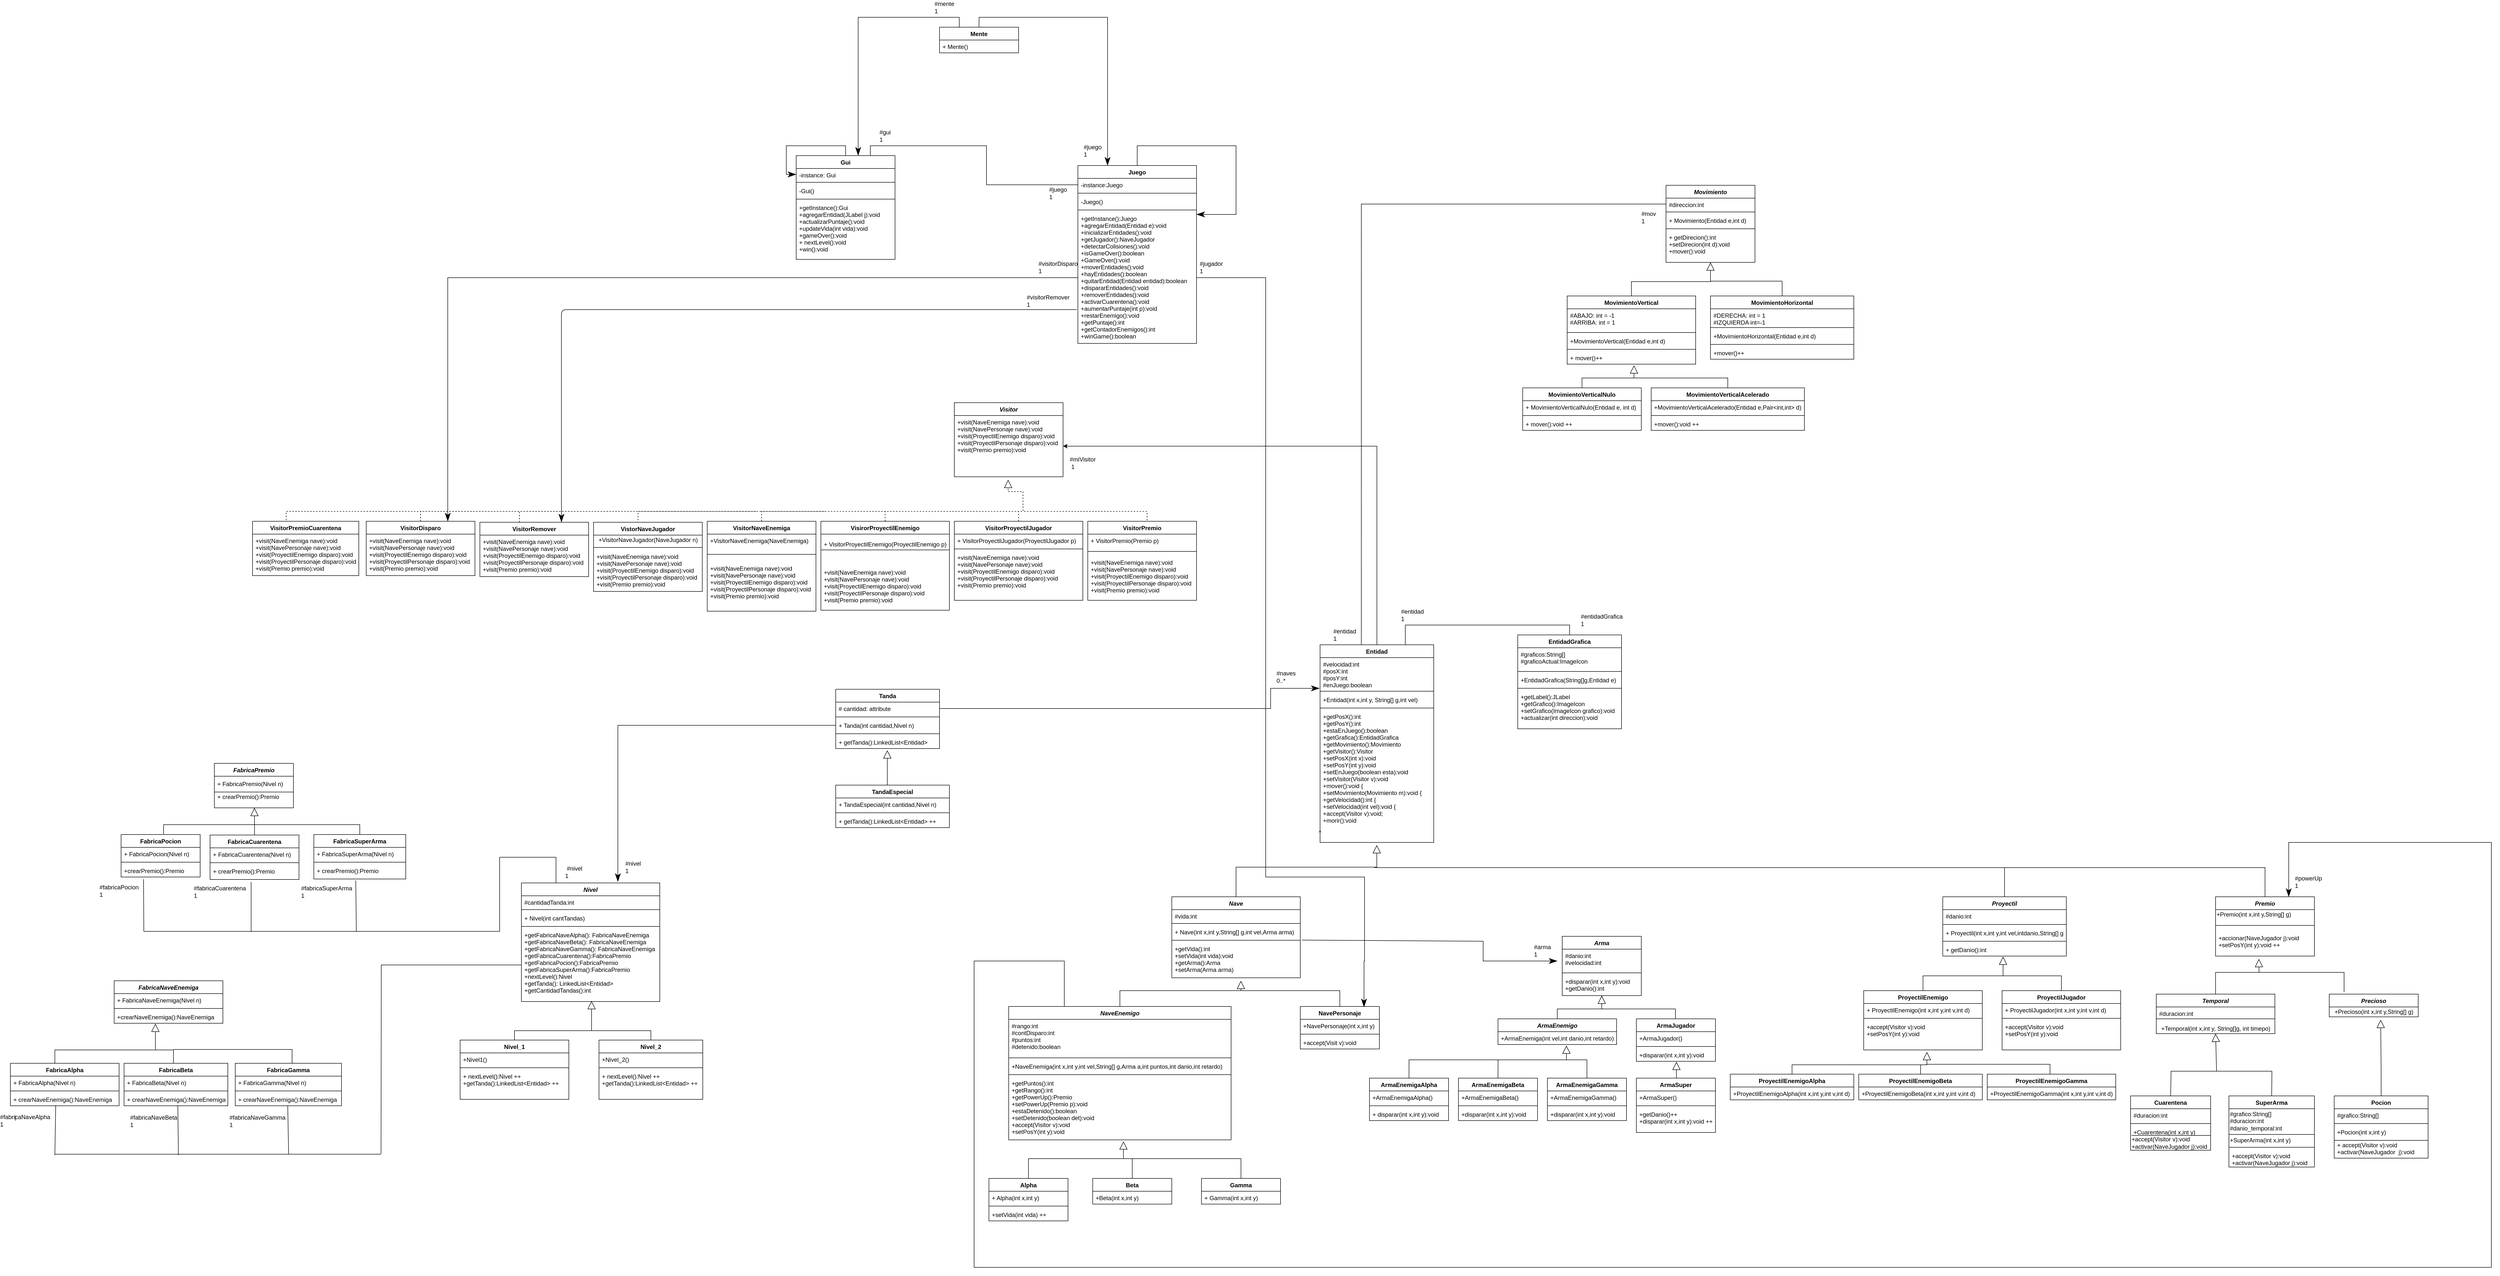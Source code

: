 <mxfile version="13.0.3" type="device"><diagram id="C5RBs43oDa-KdzZeNtuy" name="Page-1"><mxGraphModel dx="4471" dy="2429" grid="1" gridSize="10" guides="1" tooltips="1" connect="1" arrows="1" fold="1" page="1" pageScale="1" pageWidth="827" pageHeight="1169" math="0" shadow="0"><root><mxCell id="WIyWlLk6GJQsqaUBKTNV-0"/><mxCell id="WIyWlLk6GJQsqaUBKTNV-1" parent="WIyWlLk6GJQsqaUBKTNV-0"/><mxCell id="vrZAYbkZ-h7YE_ZRuM2D-48" style="edgeStyle=none;rounded=0;orthogonalLoop=1;jettySize=auto;html=1;exitX=0.5;exitY=0;exitDx=0;exitDy=0;startArrow=none;startFill=0;endArrow=none;endFill=0;" parent="WIyWlLk6GJQsqaUBKTNV-1" source="vrZAYbkZ-h7YE_ZRuM2D-37" edge="1"><mxGeometry relative="1" as="geometry"><mxPoint x="2562" y="823" as="targetPoint"/><Array as="points"><mxPoint x="2432" y="823"/></Array></mxGeometry></mxCell><mxCell id="vrZAYbkZ-h7YE_ZRuM2D-47" style="edgeStyle=none;rounded=0;orthogonalLoop=1;jettySize=auto;html=1;entryX=0.438;entryY=1.115;entryDx=0;entryDy=0;entryPerimeter=0;startArrow=none;startFill=0;endArrow=block;endFill=0;endSize=14;" parent="WIyWlLk6GJQsqaUBKTNV-1" target="vrZAYbkZ-h7YE_ZRuM2D-36" edge="1"><mxGeometry relative="1" as="geometry"><mxPoint x="2692" y="863" as="sourcePoint"/><Array as="points"><mxPoint x="2692" y="823"/><mxPoint x="2552" y="823"/><mxPoint x="2520" y="823"/></Array></mxGeometry></mxCell><mxCell id="vrZAYbkZ-h7YE_ZRuM2D-100" style="edgeStyle=none;rounded=0;orthogonalLoop=1;jettySize=auto;html=1;exitX=0.5;exitY=0;exitDx=0;exitDy=0;entryX=0.5;entryY=1;entryDx=0;entryDy=0;startArrow=none;startFill=0;endArrow=block;endFill=0;endSize=14;" parent="WIyWlLk6GJQsqaUBKTNV-1" source="vrZAYbkZ-h7YE_ZRuM2D-88" target="vrZAYbkZ-h7YE_ZRuM2D-37" edge="1"><mxGeometry relative="1" as="geometry"><mxPoint x="2433.6" y="940.716" as="targetPoint"/><Array as="points"><mxPoint x="2342" y="1023"/><mxPoint x="2434" y="1023"/></Array></mxGeometry></mxCell><mxCell id="vrZAYbkZ-h7YE_ZRuM2D-101" style="edgeStyle=none;rounded=0;orthogonalLoop=1;jettySize=auto;html=1;exitX=0.5;exitY=0;exitDx=0;exitDy=0;startArrow=none;startFill=0;endArrow=none;endFill=0;" parent="WIyWlLk6GJQsqaUBKTNV-1" source="vrZAYbkZ-h7YE_ZRuM2D-92" edge="1"><mxGeometry relative="1" as="geometry"><mxPoint x="2432" y="1023" as="targetPoint"/><Array as="points"><mxPoint x="2546" y="1023"/></Array></mxGeometry></mxCell><mxCell id="vrZAYbkZ-h7YE_ZRuM2D-102" style="edgeStyle=none;rounded=0;orthogonalLoop=1;jettySize=auto;html=1;exitX=0.5;exitY=0;exitDx=0;exitDy=0;startArrow=none;startFill=0;endArrow=block;endFill=0;endSize=14;entryX=0.578;entryY=1.3;entryDx=0;entryDy=0;entryPerimeter=0;" parent="WIyWlLk6GJQsqaUBKTNV-1" source="vrZAYbkZ-h7YE_ZRuM2D-96" target="EvKwbFcJQv2nB-1BbAiy-14" edge="1"><mxGeometry relative="1" as="geometry"><mxPoint x="2676" y="923" as="targetPoint"/><Array as="points"><mxPoint x="2767" y="1023"/></Array></mxGeometry></mxCell><mxCell id="vrZAYbkZ-h7YE_ZRuM2D-127" value="*" style="text;html=1;strokeColor=none;fillColor=none;align=center;verticalAlign=middle;whiteSpace=wrap;rounded=0;" parent="WIyWlLk6GJQsqaUBKTNV-1" vertex="1"><mxGeometry x="600" y="530" width="40" height="20" as="geometry"/></mxCell><mxCell id="-q3Nb7MG7wlZvP0WR283-0" value="Visitor" style="swimlane;fontStyle=3;align=center;verticalAlign=top;childLayout=stackLayout;horizontal=1;startSize=26;horizontalStack=0;resizeParent=1;resizeParentMax=0;resizeLast=0;collapsible=1;marginBottom=0;" parent="WIyWlLk6GJQsqaUBKTNV-1" vertex="1"><mxGeometry x="-120" y="-330" width="220" height="150" as="geometry"/></mxCell><mxCell id="-q3Nb7MG7wlZvP0WR283-3" value="+visit(NaveEnemiga nave):void&#10;+visit(NavePersonaje nave):void&#10;+visit(ProyectilEnemigo disparo):void&#10;+visit(ProyectilPersonaje disparo):void&#10;+visit(Premio premio):void" style="text;strokeColor=none;fillColor=none;align=left;verticalAlign=top;spacingLeft=4;spacingRight=4;overflow=hidden;rotatable=0;points=[[0,0.5],[1,0.5]];portConstraint=eastwest;" parent="-q3Nb7MG7wlZvP0WR283-0" vertex="1"><mxGeometry y="26" width="220" height="124" as="geometry"/></mxCell><mxCell id="-q3Nb7MG7wlZvP0WR283-5" style="edgeStyle=orthogonalEdgeStyle;rounded=0;orthogonalLoop=1;jettySize=auto;html=1;exitX=1;exitY=0.5;exitDx=0;exitDy=0;endArrow=none;endFill=0;startArrow=classic;startFill=1;" parent="WIyWlLk6GJQsqaUBKTNV-1" source="-q3Nb7MG7wlZvP0WR283-3" target="vrZAYbkZ-h7YE_ZRuM2D-8" edge="1"><mxGeometry relative="1" as="geometry"/></mxCell><mxCell id="-q3Nb7MG7wlZvP0WR283-33" style="edgeStyle=orthogonalEdgeStyle;rounded=0;orthogonalLoop=1;jettySize=auto;html=1;exitX=0.5;exitY=0;exitDx=0;exitDy=0;endArrow=none;endFill=0;endSize=14;dashed=1;" parent="WIyWlLk6GJQsqaUBKTNV-1" source="-q3Nb7MG7wlZvP0WR283-9" edge="1"><mxGeometry relative="1" as="geometry"><mxPoint x="-380" y="-110" as="targetPoint"/><Array as="points"><mxPoint x="-380" y="-110"/></Array></mxGeometry></mxCell><mxCell id="-q3Nb7MG7wlZvP0WR283-25" style="edgeStyle=orthogonalEdgeStyle;rounded=0;orthogonalLoop=1;jettySize=auto;html=1;exitX=0.5;exitY=0;exitDx=0;exitDy=0;endArrow=block;endFill=0;endSize=14;entryX=0.495;entryY=1.048;entryDx=0;entryDy=0;entryPerimeter=0;dashed=1;" parent="WIyWlLk6GJQsqaUBKTNV-1" source="-q3Nb7MG7wlZvP0WR283-13" target="-q3Nb7MG7wlZvP0WR283-3" edge="1"><mxGeometry relative="1" as="geometry"><mxPoint x="20" y="-140" as="targetPoint"/><Array as="points"><mxPoint x="-760" y="-110"/><mxPoint x="19" y="-110"/><mxPoint x="19" y="-150"/><mxPoint x="-11" y="-150"/></Array></mxGeometry></mxCell><mxCell id="-q3Nb7MG7wlZvP0WR283-34" style="edgeStyle=orthogonalEdgeStyle;rounded=0;orthogonalLoop=1;jettySize=auto;html=1;exitX=0.5;exitY=0;exitDx=0;exitDy=0;endArrow=none;endFill=0;endSize=14;dashed=1;" parent="WIyWlLk6GJQsqaUBKTNV-1" source="-q3Nb7MG7wlZvP0WR283-17" edge="1"><mxGeometry relative="1" as="geometry"><mxPoint x="20" y="-110" as="targetPoint"/><Array as="points"><mxPoint x="270" y="-110"/></Array></mxGeometry></mxCell><mxCell id="-q3Nb7MG7wlZvP0WR283-32" style="edgeStyle=orthogonalEdgeStyle;rounded=0;orthogonalLoop=1;jettySize=auto;html=1;exitX=0.5;exitY=0;exitDx=0;exitDy=0;endArrow=none;endFill=0;endSize=14;dashed=1;" parent="WIyWlLk6GJQsqaUBKTNV-1" source="-q3Nb7MG7wlZvP0WR283-21" edge="1"><mxGeometry relative="1" as="geometry"><mxPoint x="-170" y="-110" as="targetPoint"/><Array as="points"><mxPoint x="-170" y="-110"/></Array></mxGeometry></mxCell><mxCell id="-q3Nb7MG7wlZvP0WR283-35" value="1" style="text;html=1;strokeColor=none;fillColor=none;align=center;verticalAlign=middle;whiteSpace=wrap;rounded=0;" parent="WIyWlLk6GJQsqaUBKTNV-1" vertex="1"><mxGeometry x="100" y="-210" width="40" height="20" as="geometry"/></mxCell><mxCell id="-q3Nb7MG7wlZvP0WR283-36" value="#miVisitor" style="text;html=1;strokeColor=none;fillColor=none;align=center;verticalAlign=middle;whiteSpace=wrap;rounded=0;" parent="WIyWlLk6GJQsqaUBKTNV-1" vertex="1"><mxGeometry x="120" y="-225" width="40" height="20" as="geometry"/></mxCell><mxCell id="-q3Nb7MG7wlZvP0WR283-112" style="edgeStyle=orthogonalEdgeStyle;rounded=0;orthogonalLoop=1;jettySize=auto;html=1;exitX=0.5;exitY=0;exitDx=0;exitDy=0;startArrow=none;startFill=0;startSize=24;endArrow=none;endFill=0;endSize=14;" parent="WIyWlLk6GJQsqaUBKTNV-1" edge="1"><mxGeometry relative="1" as="geometry"><mxPoint x="-1740" y="980" as="targetPoint"/><Array as="points"><mxPoint x="-1700" y="1009"/><mxPoint x="-1700" y="980"/></Array><mxPoint x="-1650" y="1009.01" as="sourcePoint"/></mxGeometry></mxCell><mxCell id="AaCoDPqQn8ZPXxicRVi0-56" style="edgeStyle=orthogonalEdgeStyle;rounded=0;orthogonalLoop=1;jettySize=auto;html=1;exitX=0;exitY=0.5;exitDx=0;exitDy=0;entryX=0.363;entryY=0;entryDx=0;entryDy=0;entryPerimeter=0;startArrow=none;startFill=0;startSize=6;endArrow=none;endFill=0;endSize=14;" parent="WIyWlLk6GJQsqaUBKTNV-1" source="AaCoDPqQn8ZPXxicRVi0-35" target="vrZAYbkZ-h7YE_ZRuM2D-8" edge="1"><mxGeometry relative="1" as="geometry"/></mxCell><mxCell id="AaCoDPqQn8ZPXxicRVi0-58" value="#mov&lt;br&gt;&lt;div style=&quot;text-align: left&quot;&gt;&lt;span&gt;1&lt;/span&gt;&lt;/div&gt;" style="text;html=1;strokeColor=none;fillColor=none;align=center;verticalAlign=middle;whiteSpace=wrap;rounded=0;" parent="WIyWlLk6GJQsqaUBKTNV-1" vertex="1"><mxGeometry x="1265" y="-715" width="40" height="20" as="geometry"/></mxCell><mxCell id="AaCoDPqQn8ZPXxicRVi0-62" value="#entidad&lt;br&gt;&lt;div style=&quot;text-align: left&quot;&gt;&lt;span&gt;1&lt;/span&gt;&lt;/div&gt;" style="text;html=1;strokeColor=none;fillColor=none;align=center;verticalAlign=middle;whiteSpace=wrap;rounded=0;" parent="WIyWlLk6GJQsqaUBKTNV-1" vertex="1"><mxGeometry x="650" y="130" width="40" height="20" as="geometry"/></mxCell><mxCell id="AaCoDPqQn8ZPXxicRVi0-34" value="Movimiento" style="swimlane;fontStyle=3;align=center;verticalAlign=top;childLayout=stackLayout;horizontal=1;startSize=26;horizontalStack=0;resizeParent=1;resizeParentMax=0;resizeLast=0;collapsible=1;marginBottom=0;" parent="WIyWlLk6GJQsqaUBKTNV-1" vertex="1"><mxGeometry x="1320" y="-770" width="180" height="156" as="geometry"/></mxCell><mxCell id="AaCoDPqQn8ZPXxicRVi0-35" value="#direccion:int" style="text;strokeColor=none;fillColor=none;align=left;verticalAlign=top;spacingLeft=4;spacingRight=4;overflow=hidden;rotatable=0;points=[[0,0.5],[1,0.5]];portConstraint=eastwest;" parent="AaCoDPqQn8ZPXxicRVi0-34" vertex="1"><mxGeometry y="26" width="180" height="24" as="geometry"/></mxCell><mxCell id="9aoCUgOWCfTMCT5tUe6z-43" value="" style="line;strokeWidth=1;fillColor=none;align=left;verticalAlign=middle;spacingTop=-1;spacingLeft=3;spacingRight=3;rotatable=0;labelPosition=right;points=[];portConstraint=eastwest;" vertex="1" parent="AaCoDPqQn8ZPXxicRVi0-34"><mxGeometry y="50" width="180" height="8" as="geometry"/></mxCell><mxCell id="9aoCUgOWCfTMCT5tUe6z-42" value="+ Movimiento(Entidad e,int d)" style="text;strokeColor=none;fillColor=none;align=left;verticalAlign=top;spacingLeft=4;spacingRight=4;overflow=hidden;rotatable=0;points=[[0,0.5],[1,0.5]];portConstraint=eastwest;" vertex="1" parent="AaCoDPqQn8ZPXxicRVi0-34"><mxGeometry y="58" width="180" height="26" as="geometry"/></mxCell><mxCell id="AaCoDPqQn8ZPXxicRVi0-36" value="" style="line;strokeWidth=1;fillColor=none;align=left;verticalAlign=middle;spacingTop=-1;spacingLeft=3;spacingRight=3;rotatable=0;labelPosition=right;points=[];portConstraint=eastwest;" parent="AaCoDPqQn8ZPXxicRVi0-34" vertex="1"><mxGeometry y="84" width="180" height="8" as="geometry"/></mxCell><mxCell id="AaCoDPqQn8ZPXxicRVi0-37" value="+ getDirecion():int&#10;+setDirecion(int d):void&#10;+mover():void" style="text;strokeColor=none;fillColor=none;align=left;verticalAlign=top;spacingLeft=4;spacingRight=4;overflow=hidden;rotatable=0;points=[[0,0.5],[1,0.5]];portConstraint=eastwest;" parent="AaCoDPqQn8ZPXxicRVi0-34" vertex="1"><mxGeometry y="92" width="180" height="64" as="geometry"/></mxCell><mxCell id="9aoCUgOWCfTMCT5tUe6z-54" style="edgeStyle=orthogonalEdgeStyle;rounded=0;orthogonalLoop=1;jettySize=auto;html=1;exitX=0.5;exitY=0;exitDx=0;exitDy=0;entryX=0.5;entryY=1;entryDx=0;entryDy=0;endArrow=block;endFill=0;endSize=14;strokeColor=#000000;" edge="1" parent="WIyWlLk6GJQsqaUBKTNV-1" source="AaCoDPqQn8ZPXxicRVi0-38" target="AaCoDPqQn8ZPXxicRVi0-34"><mxGeometry relative="1" as="geometry"/></mxCell><mxCell id="AaCoDPqQn8ZPXxicRVi0-38" value="MovimientoVertical" style="swimlane;fontStyle=1;align=center;verticalAlign=top;childLayout=stackLayout;horizontal=1;startSize=26;horizontalStack=0;resizeParent=1;resizeParentMax=0;resizeLast=0;collapsible=1;marginBottom=0;" parent="WIyWlLk6GJQsqaUBKTNV-1" vertex="1"><mxGeometry x="1120" y="-546" width="260" height="138" as="geometry"/></mxCell><mxCell id="9aoCUgOWCfTMCT5tUe6z-48" value="#ABAJO: int = -1&#10;#ARRIBA: int = 1" style="text;strokeColor=none;fillColor=none;align=left;verticalAlign=top;spacingLeft=4;spacingRight=4;overflow=hidden;rotatable=0;points=[[0,0.5],[1,0.5]];portConstraint=eastwest;" vertex="1" parent="AaCoDPqQn8ZPXxicRVi0-38"><mxGeometry y="26" width="260" height="44" as="geometry"/></mxCell><mxCell id="9aoCUgOWCfTMCT5tUe6z-49" value="" style="line;strokeWidth=1;fillColor=none;align=left;verticalAlign=middle;spacingTop=-1;spacingLeft=3;spacingRight=3;rotatable=0;labelPosition=right;points=[];portConstraint=eastwest;" vertex="1" parent="AaCoDPqQn8ZPXxicRVi0-38"><mxGeometry y="70" width="260" height="8" as="geometry"/></mxCell><mxCell id="AaCoDPqQn8ZPXxicRVi0-39" value="+MovimientoVertical(Entidad e,int d)" style="text;strokeColor=none;fillColor=none;align=left;verticalAlign=top;spacingLeft=4;spacingRight=4;overflow=hidden;rotatable=0;points=[[0,0.5],[1,0.5]];portConstraint=eastwest;" parent="AaCoDPqQn8ZPXxicRVi0-38" vertex="1"><mxGeometry y="78" width="260" height="26" as="geometry"/></mxCell><mxCell id="AaCoDPqQn8ZPXxicRVi0-40" value="" style="line;strokeWidth=1;fillColor=none;align=left;verticalAlign=middle;spacingTop=-1;spacingLeft=3;spacingRight=3;rotatable=0;labelPosition=right;points=[];portConstraint=eastwest;" parent="AaCoDPqQn8ZPXxicRVi0-38" vertex="1"><mxGeometry y="104" width="260" height="8" as="geometry"/></mxCell><mxCell id="AaCoDPqQn8ZPXxicRVi0-41" value="+ mover()++" style="text;strokeColor=none;fillColor=none;align=left;verticalAlign=top;spacingLeft=4;spacingRight=4;overflow=hidden;rotatable=0;points=[[0,0.5],[1,0.5]];portConstraint=eastwest;" parent="AaCoDPqQn8ZPXxicRVi0-38" vertex="1"><mxGeometry y="112" width="260" height="26" as="geometry"/></mxCell><mxCell id="9aoCUgOWCfTMCT5tUe6z-55" style="edgeStyle=orthogonalEdgeStyle;rounded=0;orthogonalLoop=1;jettySize=auto;html=1;exitX=0.5;exitY=0;exitDx=0;exitDy=0;endArrow=none;endFill=0;endSize=14;strokeColor=#000000;" edge="1" parent="WIyWlLk6GJQsqaUBKTNV-1"><mxGeometry relative="1" as="geometry"><mxPoint x="1410" y="-576" as="targetPoint"/><mxPoint x="1555" y="-542" as="sourcePoint"/><Array as="points"><mxPoint x="1555" y="-576"/></Array></mxGeometry></mxCell><mxCell id="AaCoDPqQn8ZPXxicRVi0-42" value="MovimientoHorizontal" style="swimlane;fontStyle=1;align=center;verticalAlign=top;childLayout=stackLayout;horizontal=1;startSize=26;horizontalStack=0;resizeParent=1;resizeParentMax=0;resizeLast=0;collapsible=1;marginBottom=0;" parent="WIyWlLk6GJQsqaUBKTNV-1" vertex="1"><mxGeometry x="1410" y="-546" width="290" height="128" as="geometry"/></mxCell><mxCell id="9aoCUgOWCfTMCT5tUe6z-50" value="#DERECHA: int = 1&#10;#IZQUIERDA int=-1" style="text;strokeColor=none;fillColor=none;align=left;verticalAlign=top;spacingLeft=4;spacingRight=4;overflow=hidden;rotatable=0;points=[[0,0.5],[1,0.5]];portConstraint=eastwest;" vertex="1" parent="AaCoDPqQn8ZPXxicRVi0-42"><mxGeometry y="26" width="290" height="34" as="geometry"/></mxCell><mxCell id="9aoCUgOWCfTMCT5tUe6z-51" value="" style="line;strokeWidth=1;fillColor=none;align=left;verticalAlign=middle;spacingTop=-1;spacingLeft=3;spacingRight=3;rotatable=0;labelPosition=right;points=[];portConstraint=eastwest;" vertex="1" parent="AaCoDPqQn8ZPXxicRVi0-42"><mxGeometry y="60" width="290" height="8" as="geometry"/></mxCell><mxCell id="AaCoDPqQn8ZPXxicRVi0-43" value="+MovimientoHorizontal(Entidad e,int d)" style="text;strokeColor=none;fillColor=none;align=left;verticalAlign=top;spacingLeft=4;spacingRight=4;overflow=hidden;rotatable=0;points=[[0,0.5],[1,0.5]];portConstraint=eastwest;" parent="AaCoDPqQn8ZPXxicRVi0-42" vertex="1"><mxGeometry y="68" width="290" height="26" as="geometry"/></mxCell><mxCell id="AaCoDPqQn8ZPXxicRVi0-44" value="" style="line;strokeWidth=1;fillColor=none;align=left;verticalAlign=middle;spacingTop=-1;spacingLeft=3;spacingRight=3;rotatable=0;labelPosition=right;points=[];portConstraint=eastwest;" parent="AaCoDPqQn8ZPXxicRVi0-42" vertex="1"><mxGeometry y="94" width="290" height="8" as="geometry"/></mxCell><mxCell id="AaCoDPqQn8ZPXxicRVi0-45" value="+mover()++" style="text;strokeColor=none;fillColor=none;align=left;verticalAlign=top;spacingLeft=4;spacingRight=4;overflow=hidden;rotatable=0;points=[[0,0.5],[1,0.5]];portConstraint=eastwest;" parent="AaCoDPqQn8ZPXxicRVi0-42" vertex="1"><mxGeometry y="102" width="290" height="26" as="geometry"/></mxCell><mxCell id="-q3Nb7MG7wlZvP0WR283-61" value="Juego" style="swimlane;fontStyle=1;align=center;verticalAlign=top;childLayout=stackLayout;horizontal=1;startSize=26;horizontalStack=0;resizeParent=1;resizeParentMax=0;resizeLast=0;collapsible=1;marginBottom=0;" parent="WIyWlLk6GJQsqaUBKTNV-1" vertex="1"><mxGeometry x="130" y="-810" width="240" height="360" as="geometry"/></mxCell><mxCell id="9aoCUgOWCfTMCT5tUe6z-60" value="-instance:Juego" style="text;strokeColor=none;fillColor=none;align=left;verticalAlign=top;spacingLeft=4;spacingRight=4;overflow=hidden;rotatable=0;points=[[0,0.5],[1,0.5]];portConstraint=eastwest;" vertex="1" parent="-q3Nb7MG7wlZvP0WR283-61"><mxGeometry y="26" width="240" height="26" as="geometry"/></mxCell><mxCell id="9aoCUgOWCfTMCT5tUe6z-67" value="" style="line;strokeWidth=1;fillColor=none;align=left;verticalAlign=middle;spacingTop=-1;spacingLeft=3;spacingRight=3;rotatable=0;labelPosition=right;points=[];portConstraint=eastwest;" vertex="1" parent="-q3Nb7MG7wlZvP0WR283-61"><mxGeometry y="52" width="240" height="8" as="geometry"/></mxCell><mxCell id="9aoCUgOWCfTMCT5tUe6z-75" value="-Juego()" style="text;strokeColor=none;fillColor=none;align=left;verticalAlign=top;spacingLeft=4;spacingRight=4;overflow=hidden;rotatable=0;points=[[0,0.5],[1,0.5]];portConstraint=eastwest;" vertex="1" parent="-q3Nb7MG7wlZvP0WR283-61"><mxGeometry y="60" width="240" height="26" as="geometry"/></mxCell><mxCell id="9aoCUgOWCfTMCT5tUe6z-68" value="" style="line;strokeWidth=1;fillColor=none;align=left;verticalAlign=middle;spacingTop=-1;spacingLeft=3;spacingRight=3;rotatable=0;labelPosition=right;points=[];portConstraint=eastwest;" vertex="1" parent="-q3Nb7MG7wlZvP0WR283-61"><mxGeometry y="86" width="240" height="8" as="geometry"/></mxCell><mxCell id="9aoCUgOWCfTMCT5tUe6z-61" value="+getInstance():Juego &#10;+agregarEntidad(Entidad e):void &#10;+inicializarEntidades():void &#10;+getJugador():NaveJugador &#10;+detectarColisiones():void &#10;+isGameOver():boolean &#10;+GameOver():void &#10;+moverEntidades():void &#10;+hayEntidades():boolean &#10;+quitarEntidad(Entidad entidad):boolean &#10;+dispararEntidades():void &#10;+removerEntidades():void &#10;+activarCuarentena():void &#10;+aumentarPuntaje(int p):void&#10;+restarEnemigo():void &#10;+getPuntaje():int &#10;+getContadorEnemigos():int &#10;+winGame():boolean " style="text;strokeColor=none;fillColor=none;align=left;verticalAlign=top;spacingLeft=4;spacingRight=4;overflow=hidden;rotatable=0;points=[[0,0.5],[1,0.5]];portConstraint=eastwest;" vertex="1" parent="-q3Nb7MG7wlZvP0WR283-61"><mxGeometry y="94" width="240" height="266" as="geometry"/></mxCell><mxCell id="9aoCUgOWCfTMCT5tUe6z-62" style="edgeStyle=orthogonalEdgeStyle;rounded=0;orthogonalLoop=1;jettySize=auto;html=1;exitX=0.5;exitY=0;exitDx=0;exitDy=0;entryX=1;entryY=0.5;entryDx=0;entryDy=0;endArrow=classicThin;endFill=1;endSize=14;strokeColor=#000000;" edge="1" parent="-q3Nb7MG7wlZvP0WR283-61" source="-q3Nb7MG7wlZvP0WR283-61"><mxGeometry relative="1" as="geometry"><mxPoint x="240" y="99" as="targetPoint"/><Array as="points"><mxPoint x="120" y="-40"/><mxPoint x="320" y="-40"/><mxPoint x="320" y="99"/></Array></mxGeometry></mxCell><mxCell id="EvKwbFcJQv2nB-1BbAiy-16" value="" style="line;strokeWidth=1;fillColor=none;align=left;verticalAlign=middle;spacingTop=-1;spacingLeft=3;spacingRight=3;rotatable=0;labelPosition=right;points=[];portConstraint=eastwest;" parent="WIyWlLk6GJQsqaUBKTNV-1" vertex="1"><mxGeometry x="2672" y="1123" width="190" height="80" as="geometry"/></mxCell><mxCell id="EvKwbFcJQv2nB-1BbAiy-27" value="" style="line;strokeWidth=1;fillColor=none;align=left;verticalAlign=middle;spacingTop=-1;spacingLeft=3;spacingRight=3;rotatable=0;labelPosition=right;points=[];portConstraint=eastwest;" parent="WIyWlLk6GJQsqaUBKTNV-1" vertex="1"><mxGeometry x="2262" y="1133" width="160" height="40" as="geometry"/></mxCell><mxCell id="EvKwbFcJQv2nB-1BbAiy-41" style="edgeStyle=orthogonalEdgeStyle;rounded=0;orthogonalLoop=1;jettySize=auto;html=1;exitX=0.5;exitY=0;exitDx=0;exitDy=0;startArrow=none;startFill=0;endArrow=none;endFill=0;dashed=1;" parent="WIyWlLk6GJQsqaUBKTNV-1" source="EvKwbFcJQv2nB-1BbAiy-28" edge="1"><mxGeometry relative="1" as="geometry"><mxPoint x="-520" y="-110" as="targetPoint"/><Array as="points"><mxPoint x="-1000" y="-110"/></Array></mxGeometry></mxCell><mxCell id="EvKwbFcJQv2nB-1BbAiy-43" style="edgeStyle=orthogonalEdgeStyle;rounded=0;orthogonalLoop=1;jettySize=auto;html=1;exitX=0.5;exitY=0;exitDx=0;exitDy=0;startArrow=none;startFill=0;endArrow=none;endFill=0;dashed=1;" parent="WIyWlLk6GJQsqaUBKTNV-1" source="EvKwbFcJQv2nB-1BbAiy-32" edge="1"><mxGeometry relative="1" as="geometry"><mxPoint x="-740" y="-110" as="targetPoint"/><Array as="points"><mxPoint x="-1100" y="-110"/><mxPoint x="-760" y="-110"/></Array></mxGeometry></mxCell><mxCell id="EvKwbFcJQv2nB-1BbAiy-44" style="edgeStyle=orthogonalEdgeStyle;rounded=0;orthogonalLoop=1;jettySize=auto;html=1;exitX=0.5;exitY=0;exitDx=0;exitDy=0;startArrow=none;startFill=0;endArrow=none;endFill=0;dashed=1;" parent="WIyWlLk6GJQsqaUBKTNV-1" source="EvKwbFcJQv2nB-1BbAiy-36" edge="1"><mxGeometry relative="1" as="geometry"><mxPoint x="-820" y="-110" as="targetPoint"/><Array as="points"><mxPoint x="-1472" y="-110"/></Array></mxGeometry></mxCell><mxCell id="EvKwbFcJQv2nB-1BbAiy-62" value="+ VisitorProyectilEnemigo(ProyectilEnemigo p)" style="text;strokeColor=none;fillColor=none;align=left;verticalAlign=top;spacingLeft=4;spacingRight=4;overflow=hidden;rotatable=0;points=[[0,0.5],[1,0.5]];portConstraint=eastwest;" parent="WIyWlLk6GJQsqaUBKTNV-1" vertex="1"><mxGeometry x="-390" y="-57" width="260" height="20" as="geometry"/></mxCell><mxCell id="-q3Nb7MG7wlZvP0WR283-21" value="VisirorProyectilEnemigo" style="swimlane;fontStyle=1;align=center;verticalAlign=top;childLayout=stackLayout;horizontal=1;startSize=26;horizontalStack=0;resizeParent=1;resizeParentMax=0;resizeLast=0;collapsible=1;marginBottom=0;" parent="WIyWlLk6GJQsqaUBKTNV-1" vertex="1"><mxGeometry x="-390" y="-90" width="260" height="180" as="geometry"/></mxCell><mxCell id="-q3Nb7MG7wlZvP0WR283-23" value="" style="line;strokeWidth=1;fillColor=none;align=left;verticalAlign=middle;spacingTop=-1;spacingLeft=3;spacingRight=3;rotatable=0;labelPosition=right;points=[];portConstraint=eastwest;" parent="-q3Nb7MG7wlZvP0WR283-21" vertex="1"><mxGeometry y="26" width="260" height="64" as="geometry"/></mxCell><mxCell id="EvKwbFcJQv2nB-1BbAiy-63" value="+visit(NaveEnemiga nave):void&#10;+visit(NavePersonaje nave):void&#10;+visit(ProyectilEnemigo disparo):void&#10;+visit(ProyectilPersonaje disparo):void&#10;+visit(Premio premio):void" style="text;strokeColor=none;fillColor=none;align=left;verticalAlign=top;spacingLeft=4;spacingRight=4;overflow=hidden;rotatable=0;points=[[0,0.5],[1,0.5]];portConstraint=eastwest;" parent="-q3Nb7MG7wlZvP0WR283-21" vertex="1"><mxGeometry y="90" width="260" height="90" as="geometry"/></mxCell><mxCell id="EvKwbFcJQv2nB-1BbAiy-66" style="edgeStyle=orthogonalEdgeStyle;rounded=0;orthogonalLoop=1;jettySize=auto;html=1;exitX=0.5;exitY=0;exitDx=0;exitDy=0;dashed=1;startArrow=none;startFill=0;endArrow=none;endFill=0;" parent="WIyWlLk6GJQsqaUBKTNV-1" source="EvKwbFcJQv2nB-1BbAiy-57" edge="1"><mxGeometry relative="1" as="geometry"><mxPoint x="9.857" y="-110" as="targetPoint"/></mxGeometry></mxCell><mxCell id="EvKwbFcJQv2nB-1BbAiy-57" value="VisitorProyectilJugador" style="swimlane;fontStyle=1;align=center;verticalAlign=top;childLayout=stackLayout;horizontal=1;startSize=26;horizontalStack=0;resizeParent=1;resizeParentMax=0;resizeLast=0;collapsible=1;marginBottom=0;" parent="WIyWlLk6GJQsqaUBKTNV-1" vertex="1"><mxGeometry x="-120" y="-90" width="260" height="160" as="geometry"/></mxCell><mxCell id="EvKwbFcJQv2nB-1BbAiy-58" value="+ VisitorProyectilJugador(ProyectilJugador p)" style="text;strokeColor=none;fillColor=none;align=left;verticalAlign=top;spacingLeft=4;spacingRight=4;overflow=hidden;rotatable=0;points=[[0,0.5],[1,0.5]];portConstraint=eastwest;" parent="EvKwbFcJQv2nB-1BbAiy-57" vertex="1"><mxGeometry y="26" width="260" height="26" as="geometry"/></mxCell><mxCell id="EvKwbFcJQv2nB-1BbAiy-59" value="" style="line;strokeWidth=1;fillColor=none;align=left;verticalAlign=middle;spacingTop=-1;spacingLeft=3;spacingRight=3;rotatable=0;labelPosition=right;points=[];portConstraint=eastwest;" parent="EvKwbFcJQv2nB-1BbAiy-57" vertex="1"><mxGeometry y="52" width="260" height="8" as="geometry"/></mxCell><mxCell id="EvKwbFcJQv2nB-1BbAiy-60" value="+visit(NaveEnemiga nave):void&#10;+visit(NavePersonaje nave):void&#10;+visit(ProyectilEnemigo disparo):void&#10;+visit(ProyectilPersonaje disparo):void&#10;+visit(Premio premio):void" style="text;strokeColor=none;fillColor=none;align=left;verticalAlign=top;spacingLeft=4;spacingRight=4;overflow=hidden;rotatable=0;points=[[0,0.5],[1,0.5]];portConstraint=eastwest;" parent="EvKwbFcJQv2nB-1BbAiy-57" vertex="1"><mxGeometry y="60" width="260" height="100" as="geometry"/></mxCell><mxCell id="-q3Nb7MG7wlZvP0WR283-17" value="VisitorPremio" style="swimlane;fontStyle=1;align=center;verticalAlign=top;childLayout=stackLayout;horizontal=1;startSize=26;horizontalStack=0;resizeParent=1;resizeParentMax=0;resizeLast=0;collapsible=1;marginBottom=0;" parent="WIyWlLk6GJQsqaUBKTNV-1" vertex="1"><mxGeometry x="150" y="-90" width="220" height="160" as="geometry"/></mxCell><mxCell id="EvKwbFcJQv2nB-1BbAiy-64" value="+ VisitorPremio(Premio p)" style="text;strokeColor=none;fillColor=none;align=left;verticalAlign=top;spacingLeft=4;spacingRight=4;overflow=hidden;rotatable=0;points=[[0,0.5],[1,0.5]];portConstraint=eastwest;" parent="-q3Nb7MG7wlZvP0WR283-17" vertex="1"><mxGeometry y="26" width="220" height="26" as="geometry"/></mxCell><mxCell id="-q3Nb7MG7wlZvP0WR283-19" value="" style="line;strokeWidth=1;fillColor=none;align=left;verticalAlign=middle;spacingTop=-1;spacingLeft=3;spacingRight=3;rotatable=0;labelPosition=right;points=[];portConstraint=eastwest;" parent="-q3Nb7MG7wlZvP0WR283-17" vertex="1"><mxGeometry y="52" width="220" height="18" as="geometry"/></mxCell><mxCell id="EvKwbFcJQv2nB-1BbAiy-65" value="+visit(NaveEnemiga nave):void&#10;+visit(NavePersonaje nave):void&#10;+visit(ProyectilEnemigo disparo):void&#10;+visit(ProyectilPersonaje disparo):void&#10;+visit(Premio premio):void" style="text;strokeColor=none;fillColor=none;align=left;verticalAlign=top;spacingLeft=4;spacingRight=4;overflow=hidden;rotatable=0;points=[[0,0.5],[1,0.5]];portConstraint=eastwest;" parent="-q3Nb7MG7wlZvP0WR283-17" vertex="1"><mxGeometry y="70" width="220" height="90" as="geometry"/></mxCell><mxCell id="-q3Nb7MG7wlZvP0WR283-9" value="VisitorNaveEnemiga" style="swimlane;fontStyle=1;align=center;verticalAlign=top;childLayout=stackLayout;horizontal=1;startSize=26;horizontalStack=0;resizeParent=1;resizeParentMax=0;resizeLast=0;collapsible=1;marginBottom=0;" parent="WIyWlLk6GJQsqaUBKTNV-1" vertex="1"><mxGeometry x="-620" y="-90" width="220" height="182" as="geometry"/></mxCell><mxCell id="EvKwbFcJQv2nB-1BbAiy-55" value="+VisitorNaveEnemiga(NaveEnemiga)" style="text;strokeColor=none;fillColor=none;align=left;verticalAlign=top;spacingLeft=4;spacingRight=4;overflow=hidden;rotatable=0;points=[[0,0.5],[1,0.5]];portConstraint=eastwest;" parent="-q3Nb7MG7wlZvP0WR283-9" vertex="1"><mxGeometry y="26" width="220" height="26" as="geometry"/></mxCell><mxCell id="-q3Nb7MG7wlZvP0WR283-11" value="" style="line;strokeWidth=1;fillColor=none;align=left;verticalAlign=middle;spacingTop=-1;spacingLeft=3;spacingRight=3;rotatable=0;labelPosition=right;points=[];portConstraint=eastwest;" parent="-q3Nb7MG7wlZvP0WR283-9" vertex="1"><mxGeometry y="52" width="220" height="30" as="geometry"/></mxCell><mxCell id="EvKwbFcJQv2nB-1BbAiy-56" value="+visit(NaveEnemiga nave):void&#10;+visit(NavePersonaje nave):void&#10;+visit(ProyectilEnemigo disparo):void&#10;+visit(ProyectilPersonaje disparo):void&#10;+visit(Premio premio):void" style="text;strokeColor=none;fillColor=none;align=left;verticalAlign=top;spacingLeft=4;spacingRight=4;overflow=hidden;rotatable=0;points=[[0,0.5],[1,0.5]];portConstraint=eastwest;" parent="-q3Nb7MG7wlZvP0WR283-9" vertex="1"><mxGeometry y="82" width="220" height="100" as="geometry"/></mxCell><mxCell id="-q3Nb7MG7wlZvP0WR283-13" value="VistorNaveJugador" style="swimlane;fontStyle=1;align=center;verticalAlign=top;childLayout=stackLayout;horizontal=1;startSize=26;horizontalStack=0;resizeParent=1;resizeParentMax=0;resizeLast=0;collapsible=1;marginBottom=0;" parent="WIyWlLk6GJQsqaUBKTNV-1" vertex="1"><mxGeometry x="-850" y="-88" width="220" height="140" as="geometry"/></mxCell><mxCell id="EvKwbFcJQv2nB-1BbAiy-45" value="+VisitorNaveJugador(NaveJugador n)" style="text;html=1;align=center;verticalAlign=middle;resizable=0;points=[];autosize=1;" parent="-q3Nb7MG7wlZvP0WR283-13" vertex="1"><mxGeometry y="26" width="220" height="20" as="geometry"/></mxCell><mxCell id="-q3Nb7MG7wlZvP0WR283-15" value="" style="line;strokeWidth=1;fillColor=none;align=left;verticalAlign=middle;spacingTop=-1;spacingLeft=3;spacingRight=3;rotatable=0;labelPosition=right;points=[];portConstraint=eastwest;" parent="-q3Nb7MG7wlZvP0WR283-13" vertex="1"><mxGeometry y="46" width="220" height="10" as="geometry"/></mxCell><mxCell id="EvKwbFcJQv2nB-1BbAiy-53" value="+visit(NaveEnemiga nave):void&#10;+visit(NavePersonaje nave):void&#10;+visit(ProyectilEnemigo disparo):void&#10;+visit(ProyectilPersonaje disparo):void&#10;+visit(Premio premio):void" style="text;strokeColor=none;fillColor=none;align=left;verticalAlign=top;spacingLeft=4;spacingRight=4;overflow=hidden;rotatable=0;points=[[0,0.5],[1,0.5]];portConstraint=eastwest;" parent="-q3Nb7MG7wlZvP0WR283-13" vertex="1"><mxGeometry y="56" width="220" height="84" as="geometry"/></mxCell><mxCell id="EvKwbFcJQv2nB-1BbAiy-28" value="VisitorRemover" style="swimlane;fontStyle=1;align=center;verticalAlign=top;childLayout=stackLayout;horizontal=1;startSize=26;horizontalStack=0;resizeParent=1;resizeParentMax=0;resizeLast=0;collapsible=1;marginBottom=0;" parent="WIyWlLk6GJQsqaUBKTNV-1" vertex="1"><mxGeometry x="-1080" y="-88" width="220" height="110" as="geometry"/></mxCell><mxCell id="EvKwbFcJQv2nB-1BbAiy-29" value="+visit(NaveEnemiga nave):void&#10;+visit(NavePersonaje nave):void&#10;+visit(ProyectilEnemigo disparo):void&#10;+visit(ProyectilPersonaje disparo):void&#10;+visit(Premio premio):void" style="text;strokeColor=none;fillColor=none;align=left;verticalAlign=top;spacingLeft=4;spacingRight=4;overflow=hidden;rotatable=0;points=[[0,0.5],[1,0.5]];portConstraint=eastwest;" parent="EvKwbFcJQv2nB-1BbAiy-28" vertex="1"><mxGeometry y="26" width="220" height="84" as="geometry"/></mxCell><mxCell id="EvKwbFcJQv2nB-1BbAiy-32" value="VisitorDisparo" style="swimlane;fontStyle=1;align=center;verticalAlign=top;childLayout=stackLayout;horizontal=1;startSize=26;horizontalStack=0;resizeParent=1;resizeParentMax=0;resizeLast=0;collapsible=1;marginBottom=0;" parent="WIyWlLk6GJQsqaUBKTNV-1" vertex="1"><mxGeometry x="-1310" y="-90" width="220" height="110" as="geometry"/></mxCell><mxCell id="EvKwbFcJQv2nB-1BbAiy-33" value="+visit(NaveEnemiga nave):void&#10;+visit(NavePersonaje nave):void&#10;+visit(ProyectilEnemigo disparo):void&#10;+visit(ProyectilPersonaje disparo):void&#10;+visit(Premio premio):void" style="text;strokeColor=none;fillColor=none;align=left;verticalAlign=top;spacingLeft=4;spacingRight=4;overflow=hidden;rotatable=0;points=[[0,0.5],[1,0.5]];portConstraint=eastwest;" parent="EvKwbFcJQv2nB-1BbAiy-32" vertex="1"><mxGeometry y="26" width="220" height="84" as="geometry"/></mxCell><mxCell id="EvKwbFcJQv2nB-1BbAiy-36" value="VisitorPremioCuarentena" style="swimlane;fontStyle=1;align=center;verticalAlign=top;childLayout=stackLayout;horizontal=1;startSize=26;horizontalStack=0;resizeParent=1;resizeParentMax=0;resizeLast=0;collapsible=1;marginBottom=0;" parent="WIyWlLk6GJQsqaUBKTNV-1" vertex="1"><mxGeometry x="-1540" y="-90" width="215" height="110" as="geometry"/></mxCell><mxCell id="EvKwbFcJQv2nB-1BbAiy-37" value="+visit(NaveEnemiga nave):void&#10;+visit(NavePersonaje nave):void&#10;+visit(ProyectilEnemigo disparo):void&#10;+visit(ProyectilPersonaje disparo):void&#10;+visit(Premio premio):void" style="text;strokeColor=none;fillColor=none;align=left;verticalAlign=top;spacingLeft=4;spacingRight=4;overflow=hidden;rotatable=0;points=[[0,0.5],[1,0.5]];portConstraint=eastwest;" parent="EvKwbFcJQv2nB-1BbAiy-36" vertex="1"><mxGeometry y="26" width="215" height="84" as="geometry"/></mxCell><mxCell id="9aoCUgOWCfTMCT5tUe6z-72" style="edgeStyle=orthogonalEdgeStyle;rounded=0;orthogonalLoop=1;jettySize=auto;html=1;exitX=0.75;exitY=0;exitDx=0;exitDy=0;entryX=0;entryY=0.5;entryDx=0;entryDy=0;endArrow=none;endFill=0;endSize=14;strokeColor=#000000;" edge="1" parent="WIyWlLk6GJQsqaUBKTNV-1" source="-q3Nb7MG7wlZvP0WR283-65" target="9aoCUgOWCfTMCT5tUe6z-60"><mxGeometry relative="1" as="geometry"/></mxCell><mxCell id="-q3Nb7MG7wlZvP0WR283-65" value="Gui" style="swimlane;fontStyle=1;align=center;verticalAlign=top;childLayout=stackLayout;horizontal=1;startSize=26;horizontalStack=0;resizeParent=1;resizeParentMax=0;resizeLast=0;collapsible=1;marginBottom=0;" parent="WIyWlLk6GJQsqaUBKTNV-1" vertex="1"><mxGeometry x="-440" y="-830" width="200" height="210" as="geometry"/></mxCell><mxCell id="-q3Nb7MG7wlZvP0WR283-66" value="-instance: Gui&#10;" style="text;strokeColor=none;fillColor=none;align=left;verticalAlign=top;spacingLeft=4;spacingRight=4;overflow=hidden;rotatable=0;points=[[0,0.5],[1,0.5]];portConstraint=eastwest;" parent="-q3Nb7MG7wlZvP0WR283-65" vertex="1"><mxGeometry y="26" width="200" height="24" as="geometry"/></mxCell><mxCell id="-q3Nb7MG7wlZvP0WR283-67" value="" style="line;strokeWidth=1;fillColor=none;align=left;verticalAlign=middle;spacingTop=-1;spacingLeft=3;spacingRight=3;rotatable=0;labelPosition=right;points=[];portConstraint=eastwest;" parent="-q3Nb7MG7wlZvP0WR283-65" vertex="1"><mxGeometry y="50" width="200" height="8" as="geometry"/></mxCell><mxCell id="-q3Nb7MG7wlZvP0WR283-68" value="-Gui()" style="text;strokeColor=none;fillColor=none;align=left;verticalAlign=top;spacingLeft=4;spacingRight=4;overflow=hidden;rotatable=0;points=[[0,0.5],[1,0.5]];portConstraint=eastwest;" parent="-q3Nb7MG7wlZvP0WR283-65" vertex="1"><mxGeometry y="58" width="200" height="26" as="geometry"/></mxCell><mxCell id="9aoCUgOWCfTMCT5tUe6z-64" style="edgeStyle=orthogonalEdgeStyle;rounded=0;orthogonalLoop=1;jettySize=auto;html=1;exitX=0.5;exitY=0;exitDx=0;exitDy=0;endArrow=classicThin;endFill=1;endSize=14;strokeColor=#000000;" edge="1" parent="-q3Nb7MG7wlZvP0WR283-65" source="-q3Nb7MG7wlZvP0WR283-65" target="-q3Nb7MG7wlZvP0WR283-66"><mxGeometry relative="1" as="geometry"/></mxCell><mxCell id="9aoCUgOWCfTMCT5tUe6z-66" value="" style="line;strokeWidth=1;fillColor=none;align=left;verticalAlign=middle;spacingTop=-1;spacingLeft=3;spacingRight=3;rotatable=0;labelPosition=right;points=[];portConstraint=eastwest;" vertex="1" parent="-q3Nb7MG7wlZvP0WR283-65"><mxGeometry y="84" width="200" height="8" as="geometry"/></mxCell><mxCell id="9aoCUgOWCfTMCT5tUe6z-65" value="+getInstance():Gui&#10;+agregarEntidad(JLabel j):void&#10;+actualizarPuntaje():void &#10;+updateVida(int vida):void &#10;+gameOver():void &#10;+ nextLevel():void &#10;+win():void" style="text;strokeColor=none;fillColor=none;align=left;verticalAlign=top;spacingLeft=4;spacingRight=4;overflow=hidden;rotatable=0;points=[[0,0.5],[1,0.5]];portConstraint=eastwest;" vertex="1" parent="-q3Nb7MG7wlZvP0WR283-65"><mxGeometry y="92" width="200" height="118" as="geometry"/></mxCell><mxCell id="EvKwbFcJQv2nB-1BbAiy-77" style="edgeStyle=orthogonalEdgeStyle;rounded=0;orthogonalLoop=1;jettySize=auto;html=1;exitX=0.5;exitY=0;exitDx=0;exitDy=0;startArrow=none;startFill=0;endArrow=block;endFill=0;startSize=6;endSize=14;" parent="WIyWlLk6GJQsqaUBKTNV-1" source="AaCoDPqQn8ZPXxicRVi0-11" edge="1"><mxGeometry relative="1" as="geometry"><mxPoint x="-1536.207" y="490.0" as="targetPoint"/><Array as="points"><mxPoint x="-1536" y="530"/><mxPoint x="-1536" y="530"/></Array></mxGeometry></mxCell><mxCell id="AaCoDPqQn8ZPXxicRVi0-11" value="FabricaCuarentena" style="swimlane;fontStyle=1;align=center;verticalAlign=top;childLayout=stackLayout;horizontal=1;startSize=26;horizontalStack=0;resizeParent=1;resizeParentMax=0;resizeLast=0;collapsible=1;marginBottom=0;" parent="WIyWlLk6GJQsqaUBKTNV-1" vertex="1"><mxGeometry x="-1626" y="545.01" width="180" height="90" as="geometry"/></mxCell><mxCell id="EvKwbFcJQv2nB-1BbAiy-84" value="+ FabricaCuarentena(Nivel n)" style="text;strokeColor=none;fillColor=none;align=left;verticalAlign=top;spacingLeft=4;spacingRight=4;overflow=hidden;rotatable=0;points=[[0,0.5],[1,0.5]];portConstraint=eastwest;" parent="AaCoDPqQn8ZPXxicRVi0-11" vertex="1"><mxGeometry y="26" width="180" height="26" as="geometry"/></mxCell><mxCell id="EvKwbFcJQv2nB-1BbAiy-85" value="" style="line;strokeWidth=1;fillColor=none;align=left;verticalAlign=middle;spacingTop=-1;spacingLeft=3;spacingRight=3;rotatable=0;labelPosition=right;points=[];portConstraint=eastwest;" parent="AaCoDPqQn8ZPXxicRVi0-11" vertex="1"><mxGeometry y="52" width="180" height="8" as="geometry"/></mxCell><mxCell id="AaCoDPqQn8ZPXxicRVi0-13" value="+ crearPremio():Premio" style="text;strokeColor=none;fillColor=none;align=left;verticalAlign=top;spacingLeft=4;spacingRight=4;overflow=hidden;rotatable=0;points=[[0,0.5],[1,0.5]];portConstraint=eastwest;" parent="AaCoDPqQn8ZPXxicRVi0-11" vertex="1"><mxGeometry y="60" width="180" height="30" as="geometry"/></mxCell><mxCell id="EvKwbFcJQv2nB-1BbAiy-82" style="edgeStyle=orthogonalEdgeStyle;rounded=0;orthogonalLoop=1;jettySize=auto;html=1;exitX=0.5;exitY=0;exitDx=0;exitDy=0;startArrow=none;startFill=0;startSize=6;endArrow=none;endFill=0;endSize=14;" parent="WIyWlLk6GJQsqaUBKTNV-1" source="AaCoDPqQn8ZPXxicRVi0-15" edge="1"><mxGeometry relative="1" as="geometry"><mxPoint x="-1336" y="524" as="targetPoint"/><Array as="points"><mxPoint x="-1323" y="524"/></Array></mxGeometry></mxCell><mxCell id="AaCoDPqQn8ZPXxicRVi0-15" value="FabricaSuperArma" style="swimlane;fontStyle=1;align=center;verticalAlign=top;childLayout=stackLayout;horizontal=1;startSize=26;horizontalStack=0;resizeParent=1;resizeParentMax=0;resizeLast=0;collapsible=1;marginBottom=0;" parent="WIyWlLk6GJQsqaUBKTNV-1" vertex="1"><mxGeometry x="-1416" y="544.01" width="186" height="90" as="geometry"/></mxCell><mxCell id="EvKwbFcJQv2nB-1BbAiy-87" value="+ FabricaSuperArma(Nivel n)" style="text;strokeColor=none;fillColor=none;align=left;verticalAlign=top;spacingLeft=4;spacingRight=4;overflow=hidden;rotatable=0;points=[[0,0.5],[1,0.5]];portConstraint=eastwest;" parent="AaCoDPqQn8ZPXxicRVi0-15" vertex="1"><mxGeometry y="26" width="186" height="26" as="geometry"/></mxCell><mxCell id="EvKwbFcJQv2nB-1BbAiy-88" value="" style="line;strokeWidth=1;fillColor=none;align=left;verticalAlign=middle;spacingTop=-1;spacingLeft=3;spacingRight=3;rotatable=0;labelPosition=right;points=[];portConstraint=eastwest;" parent="AaCoDPqQn8ZPXxicRVi0-15" vertex="1"><mxGeometry y="52" width="186" height="8" as="geometry"/></mxCell><mxCell id="AaCoDPqQn8ZPXxicRVi0-17" value="+ crearPremio():Premio" style="text;strokeColor=none;fillColor=none;align=left;verticalAlign=top;spacingLeft=4;spacingRight=4;overflow=hidden;rotatable=0;points=[[0,0.5],[1,0.5]];portConstraint=eastwest;" parent="AaCoDPqQn8ZPXxicRVi0-15" vertex="1"><mxGeometry y="60" width="186" height="30" as="geometry"/></mxCell><mxCell id="EvKwbFcJQv2nB-1BbAiy-79" style="edgeStyle=orthogonalEdgeStyle;rounded=0;orthogonalLoop=1;jettySize=auto;html=1;exitX=0.5;exitY=0;exitDx=0;exitDy=0;startArrow=none;startFill=0;startSize=6;endArrow=none;endFill=0;endSize=14;" parent="WIyWlLk6GJQsqaUBKTNV-1" edge="1"><mxGeometry relative="1" as="geometry"><mxPoint x="-1334" y="524" as="targetPoint"/><mxPoint x="-1720" y="543.01" as="sourcePoint"/><Array as="points"><mxPoint x="-1720" y="524"/></Array></mxGeometry></mxCell><mxCell id="EvKwbFcJQv2nB-1BbAiy-75" value="+ FabricaPremio(Nivel n)" style="text;strokeColor=none;fillColor=none;align=left;verticalAlign=top;spacingLeft=4;spacingRight=4;overflow=hidden;rotatable=0;points=[[0,0.5],[1,0.5]];portConstraint=eastwest;" parent="WIyWlLk6GJQsqaUBKTNV-1" vertex="1"><mxGeometry x="-1617.25" y="428" width="150" height="26" as="geometry"/></mxCell><mxCell id="EvKwbFcJQv2nB-1BbAiy-76" value="+ crearPremio():Premio" style="text;strokeColor=none;fillColor=none;align=left;verticalAlign=top;spacingLeft=4;spacingRight=4;overflow=hidden;rotatable=0;points=[[0,0.5],[1,0.5]];portConstraint=eastwest;" parent="WIyWlLk6GJQsqaUBKTNV-1" vertex="1"><mxGeometry x="-1617.25" y="454" width="140" height="26" as="geometry"/></mxCell><mxCell id="EvKwbFcJQv2nB-1BbAiy-89" style="edgeStyle=orthogonalEdgeStyle;rounded=0;orthogonalLoop=1;jettySize=auto;html=1;entryX=0.25;entryY=0;entryDx=0;entryDy=0;startArrow=none;startFill=0;startSize=6;endArrow=none;endFill=0;endSize=14;" parent="WIyWlLk6GJQsqaUBKTNV-1" target="vrZAYbkZ-h7YE_ZRuM2D-73" edge="1"><mxGeometry relative="1" as="geometry"><mxPoint x="-1040" y="740" as="sourcePoint"/><Array as="points"><mxPoint x="-1040" y="590"/><mxPoint x="-926" y="590"/></Array></mxGeometry></mxCell><mxCell id="AaCoDPqQn8ZPXxicRVi0-7" value="FabricaPremio" style="swimlane;fontStyle=3;align=center;verticalAlign=top;childLayout=stackLayout;horizontal=1;startSize=26;horizontalStack=0;resizeParent=1;resizeParentMax=0;resizeLast=0;collapsible=1;marginBottom=0;" parent="WIyWlLk6GJQsqaUBKTNV-1" vertex="1"><mxGeometry x="-1617.25" y="400" width="160" height="90" as="geometry"/></mxCell><mxCell id="AaCoDPqQn8ZPXxicRVi0-8" value="" style="line;strokeWidth=1;fillColor=none;align=left;verticalAlign=middle;spacingTop=-1;spacingLeft=3;spacingRight=3;rotatable=0;labelPosition=right;points=[];portConstraint=eastwest;" parent="AaCoDPqQn8ZPXxicRVi0-7" vertex="1"><mxGeometry y="26" width="160" height="64" as="geometry"/></mxCell><mxCell id="AaCoDPqQn8ZPXxicRVi0-18" value="FabricaPocion" style="swimlane;fontStyle=1;align=center;verticalAlign=top;childLayout=stackLayout;horizontal=1;startSize=26;horizontalStack=0;resizeParent=1;resizeParentMax=0;resizeLast=0;collapsible=1;marginBottom=0;" parent="WIyWlLk6GJQsqaUBKTNV-1" vertex="1"><mxGeometry x="-1806" y="544.01" width="160" height="86" as="geometry"/></mxCell><mxCell id="EvKwbFcJQv2nB-1BbAiy-83" value="+ FabricaPocion(Nivel n)" style="text;strokeColor=none;fillColor=none;align=left;verticalAlign=top;spacingLeft=4;spacingRight=4;overflow=hidden;rotatable=0;points=[[0,0.5],[1,0.5]];portConstraint=eastwest;" parent="AaCoDPqQn8ZPXxicRVi0-18" vertex="1"><mxGeometry y="26" width="160" height="26" as="geometry"/></mxCell><mxCell id="AaCoDPqQn8ZPXxicRVi0-20" value="" style="line;strokeWidth=1;fillColor=none;align=left;verticalAlign=middle;spacingTop=-1;spacingLeft=3;spacingRight=3;rotatable=0;labelPosition=right;points=[];portConstraint=eastwest;" parent="AaCoDPqQn8ZPXxicRVi0-18" vertex="1"><mxGeometry y="52" width="160" height="8" as="geometry"/></mxCell><mxCell id="AaCoDPqQn8ZPXxicRVi0-21" value="+crearPremio():Premio" style="text;strokeColor=none;fillColor=none;align=left;verticalAlign=top;spacingLeft=4;spacingRight=4;overflow=hidden;rotatable=0;points=[[0,0.5],[1,0.5]];portConstraint=eastwest;" parent="AaCoDPqQn8ZPXxicRVi0-18" vertex="1"><mxGeometry y="60" width="160" height="26" as="geometry"/></mxCell><mxCell id="EvKwbFcJQv2nB-1BbAiy-94" value="&amp;nbsp;#nivel&lt;br&gt;&lt;div style=&quot;text-align: left&quot;&gt;&lt;span&gt;1&lt;/span&gt;&lt;/div&gt;" style="text;html=1;strokeColor=none;fillColor=none;align=center;verticalAlign=middle;whiteSpace=wrap;rounded=0;" parent="WIyWlLk6GJQsqaUBKTNV-1" vertex="1"><mxGeometry x="-930" y="610" width="80" height="20" as="geometry"/></mxCell><mxCell id="EvKwbFcJQv2nB-1BbAiy-106" style="edgeStyle=orthogonalEdgeStyle;rounded=0;orthogonalLoop=1;jettySize=auto;html=1;exitX=0.5;exitY=0;exitDx=0;exitDy=0;entryX=0.507;entryY=0.993;entryDx=0;entryDy=0;entryPerimeter=0;startArrow=none;startFill=0;startSize=6;endArrow=block;endFill=0;endSize=14;" parent="WIyWlLk6GJQsqaUBKTNV-1" source="-q3Nb7MG7wlZvP0WR283-37" target="vrZAYbkZ-h7YE_ZRuM2D-76" edge="1"><mxGeometry relative="1" as="geometry"><Array as="points"><mxPoint x="-972" y="941"/><mxPoint x="-855" y="941"/></Array></mxGeometry></mxCell><mxCell id="EvKwbFcJQv2nB-1BbAiy-115" style="edgeStyle=orthogonalEdgeStyle;rounded=0;orthogonalLoop=1;jettySize=auto;html=1;exitX=0.5;exitY=0;exitDx=0;exitDy=0;startArrow=none;startFill=0;startSize=6;endArrow=none;endFill=0;endSize=14;" parent="WIyWlLk6GJQsqaUBKTNV-1" edge="1"><mxGeometry relative="1" as="geometry"><mxPoint x="-860" y="941" as="targetPoint"/><mxPoint x="-734" y="961" as="sourcePoint"/><Array as="points"><mxPoint x="-734" y="941"/></Array></mxGeometry></mxCell><mxCell id="EvKwbFcJQv2nB-1BbAiy-147" style="edgeStyle=orthogonalEdgeStyle;rounded=0;orthogonalLoop=1;jettySize=auto;html=1;exitX=0.75;exitY=0;exitDx=0;exitDy=0;entryX=0.5;entryY=0;entryDx=0;entryDy=0;startArrow=none;startFill=0;startSize=6;endArrow=none;endFill=0;endSize=14;" parent="WIyWlLk6GJQsqaUBKTNV-1" source="vrZAYbkZ-h7YE_ZRuM2D-8" target="vrZAYbkZ-h7YE_ZRuM2D-83" edge="1"><mxGeometry relative="1" as="geometry"/></mxCell><mxCell id="vrZAYbkZ-h7YE_ZRuM2D-8" value="Entidad" style="swimlane;fontStyle=1;align=center;verticalAlign=top;childLayout=stackLayout;horizontal=1;startSize=26;horizontalStack=0;resizeParent=1;resizeParentMax=0;resizeLast=0;collapsible=1;marginBottom=0;" parent="WIyWlLk6GJQsqaUBKTNV-1" vertex="1"><mxGeometry x="620" y="160" width="230" height="400" as="geometry"/></mxCell><mxCell id="vrZAYbkZ-h7YE_ZRuM2D-9" value="#velocidad:int&#10;#posX:int&#10;#posY:int&#10;#enJuego:boolean" style="text;strokeColor=none;fillColor=none;align=left;verticalAlign=top;spacingLeft=4;spacingRight=4;overflow=hidden;rotatable=0;points=[[0,0.5],[1,0.5]];portConstraint=eastwest;" parent="vrZAYbkZ-h7YE_ZRuM2D-8" vertex="1"><mxGeometry y="26" width="230" height="64" as="geometry"/></mxCell><mxCell id="EvKwbFcJQv2nB-1BbAiy-139" value="" style="line;strokeWidth=1;fillColor=none;align=left;verticalAlign=middle;spacingTop=-1;spacingLeft=3;spacingRight=3;rotatable=0;labelPosition=right;points=[];portConstraint=eastwest;" parent="vrZAYbkZ-h7YE_ZRuM2D-8" vertex="1"><mxGeometry y="90" width="230" height="8" as="geometry"/></mxCell><mxCell id="EvKwbFcJQv2nB-1BbAiy-138" value="+Entidad(int x,int y, String[] g,int vel)" style="text;strokeColor=none;fillColor=none;align=left;verticalAlign=top;spacingLeft=4;spacingRight=4;overflow=hidden;rotatable=0;points=[[0,0.5],[1,0.5]];portConstraint=eastwest;" parent="vrZAYbkZ-h7YE_ZRuM2D-8" vertex="1"><mxGeometry y="98" width="230" height="26" as="geometry"/></mxCell><mxCell id="vrZAYbkZ-h7YE_ZRuM2D-10" value="" style="line;strokeWidth=1;fillColor=none;align=left;verticalAlign=middle;spacingTop=-1;spacingLeft=3;spacingRight=3;rotatable=0;labelPosition=right;points=[];portConstraint=eastwest;" parent="vrZAYbkZ-h7YE_ZRuM2D-8" vertex="1"><mxGeometry y="124" width="230" height="8" as="geometry"/></mxCell><mxCell id="vrZAYbkZ-h7YE_ZRuM2D-11" value="+getPosX():int &#10;+getPosY():int &#10;+estaEnJuego():boolean &#10;+getGrafica():EntidadGrafica&#10;+getMovimiento():Movimiento &#10;+getVisitor():Visitor &#10;+setPosX(int x):void &#10;+setPosY(int y):void &#10;+setEnJuego(boolean esta):void &#10;+setVisitor(Visitor v):void &#10;+mover():void {&#10;+setMovimiento(Movimiento m):void {&#10;+getVelocidad():int {&#10;+setVelocidad(int vel):void {&#10;+accept(Visitor v):void;&#10;+morir():void " style="text;strokeColor=none;fillColor=none;align=left;verticalAlign=top;spacingLeft=4;spacingRight=4;overflow=hidden;rotatable=0;points=[[0,0.5],[1,0.5]];portConstraint=eastwest;" parent="vrZAYbkZ-h7YE_ZRuM2D-8" vertex="1"><mxGeometry y="132" width="230" height="268" as="geometry"/></mxCell><mxCell id="EvKwbFcJQv2nB-1BbAiy-98" value="Tanda&#10;" style="swimlane;fontStyle=1;align=center;verticalAlign=top;childLayout=stackLayout;horizontal=1;startSize=26;horizontalStack=0;resizeParent=1;resizeParentMax=0;resizeLast=0;collapsible=1;marginBottom=0;" parent="WIyWlLk6GJQsqaUBKTNV-1" vertex="1"><mxGeometry x="-360" y="250" width="210" height="120" as="geometry"/></mxCell><mxCell id="EvKwbFcJQv2nB-1BbAiy-121" value="# cantidad: attribute" style="text;strokeColor=none;fillColor=none;align=left;verticalAlign=top;spacingLeft=4;spacingRight=4;overflow=hidden;rotatable=0;points=[[0,0.5],[1,0.5]];portConstraint=eastwest;" parent="EvKwbFcJQv2nB-1BbAiy-98" vertex="1"><mxGeometry y="26" width="210" height="26" as="geometry"/></mxCell><mxCell id="EvKwbFcJQv2nB-1BbAiy-122" value="" style="line;strokeWidth=1;fillColor=none;align=left;verticalAlign=middle;spacingTop=-1;spacingLeft=3;spacingRight=3;rotatable=0;labelPosition=right;points=[];portConstraint=eastwest;" parent="EvKwbFcJQv2nB-1BbAiy-98" vertex="1"><mxGeometry y="52" width="210" height="8" as="geometry"/></mxCell><mxCell id="EvKwbFcJQv2nB-1BbAiy-99" value="+ Tanda(int cantidad,Nivel n)" style="text;strokeColor=none;fillColor=none;align=left;verticalAlign=top;spacingLeft=4;spacingRight=4;overflow=hidden;rotatable=0;points=[[0,0.5],[1,0.5]];portConstraint=eastwest;" parent="EvKwbFcJQv2nB-1BbAiy-98" vertex="1"><mxGeometry y="60" width="210" height="26" as="geometry"/></mxCell><mxCell id="EvKwbFcJQv2nB-1BbAiy-100" value="" style="line;strokeWidth=1;fillColor=none;align=left;verticalAlign=middle;spacingTop=-1;spacingLeft=3;spacingRight=3;rotatable=0;labelPosition=right;points=[];portConstraint=eastwest;" parent="EvKwbFcJQv2nB-1BbAiy-98" vertex="1"><mxGeometry y="86" width="210" height="8" as="geometry"/></mxCell><mxCell id="EvKwbFcJQv2nB-1BbAiy-101" value="+ getTanda():LinkedList&lt;Entidad&gt;" style="text;strokeColor=none;fillColor=none;align=left;verticalAlign=top;spacingLeft=4;spacingRight=4;overflow=hidden;rotatable=0;points=[[0,0.5],[1,0.5]];portConstraint=eastwest;" parent="EvKwbFcJQv2nB-1BbAiy-98" vertex="1"><mxGeometry y="94" width="210" height="26" as="geometry"/></mxCell><mxCell id="EvKwbFcJQv2nB-1BbAiy-116" style="edgeStyle=orthogonalEdgeStyle;rounded=0;orthogonalLoop=1;jettySize=auto;html=1;exitX=1;exitY=0.5;exitDx=0;exitDy=0;startArrow=none;startFill=0;startSize=6;endArrow=classicThin;endFill=1;endSize=14;entryX=-0.005;entryY=0.971;entryDx=0;entryDy=0;entryPerimeter=0;" parent="WIyWlLk6GJQsqaUBKTNV-1" source="EvKwbFcJQv2nB-1BbAiy-99" target="vrZAYbkZ-h7YE_ZRuM2D-9" edge="1"><mxGeometry relative="1" as="geometry"><mxPoint x="370" y="220" as="targetPoint"/><Array as="points"><mxPoint x="520" y="289"/><mxPoint x="520" y="248"/></Array></mxGeometry></mxCell><mxCell id="EvKwbFcJQv2nB-1BbAiy-117" value="#naves&lt;br&gt;0..*" style="text;html=1;strokeColor=none;fillColor=none;align=left;verticalAlign=middle;whiteSpace=wrap;rounded=0;" parent="WIyWlLk6GJQsqaUBKTNV-1" vertex="1"><mxGeometry x="530" y="215" width="40" height="20" as="geometry"/></mxCell><mxCell id="EvKwbFcJQv2nB-1BbAiy-118" style="edgeStyle=orthogonalEdgeStyle;rounded=0;orthogonalLoop=1;jettySize=auto;html=1;exitX=0;exitY=0.5;exitDx=0;exitDy=0;entryX=0.697;entryY=-0.01;entryDx=0;entryDy=0;entryPerimeter=0;startArrow=none;startFill=0;startSize=6;endArrow=classicThin;endFill=1;endSize=14;" parent="WIyWlLk6GJQsqaUBKTNV-1" source="EvKwbFcJQv2nB-1BbAiy-99" target="vrZAYbkZ-h7YE_ZRuM2D-73" edge="1"><mxGeometry relative="1" as="geometry"/></mxCell><mxCell id="EvKwbFcJQv2nB-1BbAiy-119" value="#nivel&lt;br&gt;&lt;div style=&quot;text-align: left&quot;&gt;&lt;span&gt;1&lt;/span&gt;&lt;/div&gt;" style="text;html=1;strokeColor=none;fillColor=none;align=center;verticalAlign=middle;whiteSpace=wrap;rounded=0;" parent="WIyWlLk6GJQsqaUBKTNV-1" vertex="1"><mxGeometry x="-790" y="600" width="40" height="20" as="geometry"/></mxCell><mxCell id="EvKwbFcJQv2nB-1BbAiy-123" style="edgeStyle=orthogonalEdgeStyle;rounded=0;orthogonalLoop=1;jettySize=auto;html=1;exitX=0.5;exitY=0;exitDx=0;exitDy=0;entryX=0.497;entryY=1.135;entryDx=0;entryDy=0;entryPerimeter=0;startArrow=none;startFill=0;startSize=6;endArrow=block;endFill=0;endSize=14;" parent="WIyWlLk6GJQsqaUBKTNV-1" source="EvKwbFcJQv2nB-1BbAiy-102" target="EvKwbFcJQv2nB-1BbAiy-101" edge="1"><mxGeometry relative="1" as="geometry"><Array as="points"><mxPoint x="-256" y="444"/></Array></mxGeometry></mxCell><mxCell id="EvKwbFcJQv2nB-1BbAiy-102" value="TandaEspecial" style="swimlane;fontStyle=1;align=center;verticalAlign=top;childLayout=stackLayout;horizontal=1;startSize=26;horizontalStack=0;resizeParent=1;resizeParentMax=0;resizeLast=0;collapsible=1;marginBottom=0;" parent="WIyWlLk6GJQsqaUBKTNV-1" vertex="1"><mxGeometry x="-360" y="444" width="230" height="86" as="geometry"/></mxCell><mxCell id="EvKwbFcJQv2nB-1BbAiy-103" value="+ TandaEspecial(int cantidad,Nivel n)" style="text;strokeColor=none;fillColor=none;align=left;verticalAlign=top;spacingLeft=4;spacingRight=4;overflow=hidden;rotatable=0;points=[[0,0.5],[1,0.5]];portConstraint=eastwest;" parent="EvKwbFcJQv2nB-1BbAiy-102" vertex="1"><mxGeometry y="26" width="230" height="26" as="geometry"/></mxCell><mxCell id="EvKwbFcJQv2nB-1BbAiy-104" value="" style="line;strokeWidth=1;fillColor=none;align=left;verticalAlign=middle;spacingTop=-1;spacingLeft=3;spacingRight=3;rotatable=0;labelPosition=right;points=[];portConstraint=eastwest;" parent="EvKwbFcJQv2nB-1BbAiy-102" vertex="1"><mxGeometry y="52" width="230" height="8" as="geometry"/></mxCell><mxCell id="EvKwbFcJQv2nB-1BbAiy-105" value="+ getTanda():LinkedList&lt;Entidad&gt; ++" style="text;strokeColor=none;fillColor=none;align=left;verticalAlign=top;spacingLeft=4;spacingRight=4;overflow=hidden;rotatable=0;points=[[0,0.5],[1,0.5]];portConstraint=eastwest;" parent="EvKwbFcJQv2nB-1BbAiy-102" vertex="1"><mxGeometry y="60" width="230" height="26" as="geometry"/></mxCell><mxCell id="EvKwbFcJQv2nB-1BbAiy-127" style="edgeStyle=orthogonalEdgeStyle;rounded=0;orthogonalLoop=1;jettySize=auto;html=1;exitX=0.5;exitY=0;exitDx=0;exitDy=0;entryX=0.379;entryY=1.027;entryDx=0;entryDy=0;entryPerimeter=0;startArrow=none;startFill=0;startSize=6;endArrow=block;endFill=0;endSize=14;" parent="WIyWlLk6GJQsqaUBKTNV-1" source="-q3Nb7MG7wlZvP0WR283-97" target="-q3Nb7MG7wlZvP0WR283-86" edge="1"><mxGeometry relative="1" as="geometry"><Array as="points"><mxPoint x="-1940" y="980"/><mxPoint x="-1737" y="980"/></Array></mxGeometry></mxCell><mxCell id="EvKwbFcJQv2nB-1BbAiy-136" style="edgeStyle=orthogonalEdgeStyle;rounded=0;orthogonalLoop=1;jettySize=auto;html=1;exitX=0.5;exitY=0;exitDx=0;exitDy=0;startArrow=none;startFill=0;startSize=6;endArrow=none;endFill=0;endSize=14;" parent="WIyWlLk6GJQsqaUBKTNV-1" source="EvKwbFcJQv2nB-1BbAiy-132" edge="1"><mxGeometry relative="1" as="geometry"><mxPoint x="-1700" y="979" as="targetPoint"/><Array as="points"><mxPoint x="-1460" y="979"/></Array></mxGeometry></mxCell><mxCell id="vrZAYbkZ-h7YE_ZRuM2D-83" value="EntidadGrafica" style="swimlane;fontStyle=1;align=center;verticalAlign=top;childLayout=stackLayout;horizontal=1;startSize=26;horizontalStack=0;resizeParent=1;resizeParentMax=0;resizeLast=0;collapsible=1;marginBottom=0;" parent="WIyWlLk6GJQsqaUBKTNV-1" vertex="1"><mxGeometry x="1020" y="140" width="210" height="190" as="geometry"/></mxCell><mxCell id="vrZAYbkZ-h7YE_ZRuM2D-84" value="#graficos:String[]&#10;#graficoActual:ImageIcon" style="text;strokeColor=none;fillColor=none;align=left;verticalAlign=top;spacingLeft=4;spacingRight=4;overflow=hidden;rotatable=0;points=[[0,0.5],[1,0.5]];portConstraint=eastwest;" parent="vrZAYbkZ-h7YE_ZRuM2D-83" vertex="1"><mxGeometry y="26" width="210" height="44" as="geometry"/></mxCell><mxCell id="EvKwbFcJQv2nB-1BbAiy-146" value="" style="line;strokeWidth=1;fillColor=none;align=left;verticalAlign=middle;spacingTop=-1;spacingLeft=3;spacingRight=3;rotatable=0;labelPosition=right;points=[];portConstraint=eastwest;" parent="vrZAYbkZ-h7YE_ZRuM2D-83" vertex="1"><mxGeometry y="70" width="210" height="8" as="geometry"/></mxCell><mxCell id="EvKwbFcJQv2nB-1BbAiy-145" value="+EntidadGrafica(String[]g,Entidad e)" style="text;strokeColor=none;fillColor=none;align=left;verticalAlign=top;spacingLeft=4;spacingRight=4;overflow=hidden;rotatable=0;points=[[0,0.5],[1,0.5]];portConstraint=eastwest;" parent="vrZAYbkZ-h7YE_ZRuM2D-83" vertex="1"><mxGeometry y="78" width="210" height="26" as="geometry"/></mxCell><mxCell id="vrZAYbkZ-h7YE_ZRuM2D-85" value="" style="line;strokeWidth=1;fillColor=none;align=left;verticalAlign=middle;spacingTop=-1;spacingLeft=3;spacingRight=3;rotatable=0;labelPosition=right;points=[];portConstraint=eastwest;" parent="vrZAYbkZ-h7YE_ZRuM2D-83" vertex="1"><mxGeometry y="104" width="210" height="8" as="geometry"/></mxCell><mxCell id="vrZAYbkZ-h7YE_ZRuM2D-86" value="+getLabel():JLabel&#10;+getGrafico():ImageIcon&#10;+setGrafico(ImageIcon grafico):void &#10;+actualizar(int direccion):void " style="text;strokeColor=none;fillColor=none;align=left;verticalAlign=top;spacingLeft=4;spacingRight=4;overflow=hidden;rotatable=0;points=[[0,0.5],[1,0.5]];portConstraint=eastwest;" parent="vrZAYbkZ-h7YE_ZRuM2D-83" vertex="1"><mxGeometry y="112" width="210" height="78" as="geometry"/></mxCell><mxCell id="EvKwbFcJQv2nB-1BbAiy-188" style="edgeStyle=orthogonalEdgeStyle;rounded=0;orthogonalLoop=1;jettySize=auto;html=1;exitX=0.5;exitY=0;exitDx=0;exitDy=0;startArrow=none;startFill=0;startSize=6;endArrow=none;endFill=0;endSize=14;" parent="WIyWlLk6GJQsqaUBKTNV-1" source="EvKwbFcJQv2nB-1BbAiy-170" edge="1"><mxGeometry relative="1" as="geometry"><mxPoint x="2000" y="830" as="targetPoint"/><Array as="points"><mxPoint x="2120" y="830"/></Array></mxGeometry></mxCell><mxCell id="EvKwbFcJQv2nB-1BbAiy-187" style="edgeStyle=orthogonalEdgeStyle;rounded=0;orthogonalLoop=1;jettySize=auto;html=1;entryX=0.488;entryY=1.038;entryDx=0;entryDy=0;entryPerimeter=0;startArrow=none;startFill=0;startSize=6;endArrow=block;endFill=0;endSize=14;" parent="WIyWlLk6GJQsqaUBKTNV-1" source="EvKwbFcJQv2nB-1BbAiy-183" target="EvKwbFcJQv2nB-1BbAiy-159" edge="1"><mxGeometry relative="1" as="geometry"/></mxCell><mxCell id="EvKwbFcJQv2nB-1BbAiy-192" style="edgeStyle=orthogonalEdgeStyle;rounded=0;orthogonalLoop=1;jettySize=auto;html=1;exitX=0.5;exitY=0;exitDx=0;exitDy=0;startArrow=none;startFill=0;startSize=6;endArrow=none;endFill=0;endSize=14;" parent="WIyWlLk6GJQsqaUBKTNV-1" source="EvKwbFcJQv2nB-1BbAiy-181" edge="1"><mxGeometry relative="1" as="geometry"><mxPoint x="1835.238" y="1010" as="targetPoint"/></mxGeometry></mxCell><mxCell id="EvKwbFcJQv2nB-1BbAiy-189" style="edgeStyle=orthogonalEdgeStyle;rounded=0;orthogonalLoop=1;jettySize=auto;html=1;exitX=0.5;exitY=0;exitDx=0;exitDy=0;entryX=0.533;entryY=1.067;entryDx=0;entryDy=0;entryPerimeter=0;startArrow=none;startFill=0;startSize=6;endArrow=block;endFill=0;endSize=14;" parent="WIyWlLk6GJQsqaUBKTNV-1" source="EvKwbFcJQv2nB-1BbAiy-174" target="EvKwbFcJQv2nB-1BbAiy-186" edge="1"><mxGeometry relative="1" as="geometry"><Array as="points"><mxPoint x="1575" y="1010"/><mxPoint x="1848" y="1010"/></Array></mxGeometry></mxCell><mxCell id="EvKwbFcJQv2nB-1BbAiy-191" style="edgeStyle=orthogonalEdgeStyle;rounded=0;orthogonalLoop=1;jettySize=auto;html=1;exitX=0.5;exitY=0;exitDx=0;exitDy=0;startArrow=none;startFill=0;startSize=6;endArrow=none;endFill=0;endSize=14;" parent="WIyWlLk6GJQsqaUBKTNV-1" edge="1"><mxGeometry relative="1" as="geometry"><mxPoint x="1847" y="1009" as="targetPoint"/><mxPoint x="2097" y="1029" as="sourcePoint"/><Array as="points"><mxPoint x="2097" y="1009"/></Array></mxGeometry></mxCell><mxCell id="vrZAYbkZ-h7YE_ZRuM2D-92" value="SuperArma" style="swimlane;fontStyle=1;align=center;verticalAlign=top;childLayout=stackLayout;horizontal=1;startSize=26;horizontalStack=0;resizeParent=1;resizeParentMax=0;resizeLast=0;collapsible=1;marginBottom=0;" parent="WIyWlLk6GJQsqaUBKTNV-1" vertex="1"><mxGeometry x="2459" y="1073" width="173" height="144" as="geometry"/></mxCell><mxCell id="EvKwbFcJQv2nB-1BbAiy-19" value="&lt;div&gt;&lt;span&gt;#grafico:String[]&lt;/span&gt;&lt;/div&gt;&lt;div&gt;&lt;span&gt;#duracion:int&amp;nbsp;&lt;/span&gt;&lt;/div&gt;&lt;div&gt;&lt;span&gt;#danio_temporal:int&lt;/span&gt;&lt;/div&gt;" style="text;html=1;align=left;verticalAlign=middle;resizable=0;points=[];autosize=1;" parent="vrZAYbkZ-h7YE_ZRuM2D-92" vertex="1"><mxGeometry y="26" width="173" height="50" as="geometry"/></mxCell><mxCell id="EvKwbFcJQv2nB-1BbAiy-17" value="" style="line;strokeWidth=1;fillColor=none;align=left;verticalAlign=middle;spacingTop=-1;spacingLeft=3;spacingRight=3;rotatable=0;labelPosition=right;points=[];portConstraint=eastwest;" parent="vrZAYbkZ-h7YE_ZRuM2D-92" vertex="1"><mxGeometry y="76" width="173" height="4" as="geometry"/></mxCell><mxCell id="EvKwbFcJQv2nB-1BbAiy-18" value="+SuperArma(int x,int y)" style="text;html=1;align=left;verticalAlign=middle;resizable=0;points=[];autosize=1;" parent="vrZAYbkZ-h7YE_ZRuM2D-92" vertex="1"><mxGeometry y="80" width="173" height="20" as="geometry"/></mxCell><mxCell id="vrZAYbkZ-h7YE_ZRuM2D-94" value="" style="line;strokeWidth=1;fillColor=none;align=left;verticalAlign=middle;spacingTop=-1;spacingLeft=3;spacingRight=3;rotatable=0;labelPosition=right;points=[];portConstraint=eastwest;" parent="vrZAYbkZ-h7YE_ZRuM2D-92" vertex="1"><mxGeometry y="100" width="173" height="8" as="geometry"/></mxCell><mxCell id="-q3Nb7MG7wlZvP0WR283-81" value="+accept(Visitor v):void&#10;+activar(NaveJugador j):void" style="text;strokeColor=none;fillColor=none;align=left;verticalAlign=top;spacingLeft=4;spacingRight=4;overflow=hidden;rotatable=0;points=[[0,0.5],[1,0.5]];portConstraint=eastwest;" parent="vrZAYbkZ-h7YE_ZRuM2D-92" vertex="1"><mxGeometry y="108" width="173" height="36" as="geometry"/></mxCell><mxCell id="vrZAYbkZ-h7YE_ZRuM2D-96" value="Pocion" style="swimlane;fontStyle=1;align=center;verticalAlign=top;childLayout=stackLayout;horizontal=1;startSize=26;horizontalStack=0;resizeParent=1;resizeParentMax=0;resizeLast=0;collapsible=1;marginBottom=0;" parent="WIyWlLk6GJQsqaUBKTNV-1" vertex="1"><mxGeometry x="2672" y="1073" width="190" height="126" as="geometry"/></mxCell><mxCell id="AaCoDPqQn8ZPXxicRVi0-64" value="#grafico:String[]" style="text;strokeColor=none;fillColor=none;align=left;verticalAlign=top;spacingLeft=4;spacingRight=4;overflow=hidden;rotatable=0;points=[[0,0.5],[1,0.5]];portConstraint=eastwest;" parent="vrZAYbkZ-h7YE_ZRuM2D-96" vertex="1"><mxGeometry y="26" width="190" height="26" as="geometry"/></mxCell><mxCell id="vrZAYbkZ-h7YE_ZRuM2D-98" value="" style="line;strokeWidth=1;fillColor=none;align=left;verticalAlign=middle;spacingTop=-1;spacingLeft=3;spacingRight=3;rotatable=0;labelPosition=right;points=[];portConstraint=eastwest;" parent="vrZAYbkZ-h7YE_ZRuM2D-96" vertex="1"><mxGeometry y="52" width="190" height="8" as="geometry"/></mxCell><mxCell id="-q3Nb7MG7wlZvP0WR283-80" value="+Pocion(int x,int y)" style="text;strokeColor=none;fillColor=none;align=left;verticalAlign=top;spacingLeft=4;spacingRight=4;overflow=hidden;rotatable=0;points=[[0,0.5],[1,0.5]];portConstraint=eastwest;" parent="vrZAYbkZ-h7YE_ZRuM2D-96" vertex="1"><mxGeometry y="60" width="190" height="26" as="geometry"/></mxCell><mxCell id="EvKwbFcJQv2nB-1BbAiy-15" value="+ accept(Visitor v):void&#10;+activar(NaveJugador  j):void" style="text;strokeColor=none;fillColor=none;align=left;verticalAlign=top;spacingLeft=4;spacingRight=4;overflow=hidden;rotatable=0;points=[[0,0.5],[1,0.5]];portConstraint=eastwest;" parent="vrZAYbkZ-h7YE_ZRuM2D-96" vertex="1"><mxGeometry y="86" width="190" height="40" as="geometry"/></mxCell><mxCell id="9aoCUgOWCfTMCT5tUe6z-30" style="edgeStyle=none;rounded=0;orthogonalLoop=1;jettySize=auto;html=1;exitX=0.5;exitY=0;exitDx=0;exitDy=0;endArrow=none;endFill=0;endSize=14;strokeColor=#000000;" edge="1" parent="WIyWlLk6GJQsqaUBKTNV-1" source="vrZAYbkZ-h7YE_ZRuM2D-33"><mxGeometry relative="1" as="geometry"><mxPoint x="2532.069" y="610" as="targetPoint"/></mxGeometry></mxCell><mxCell id="vrZAYbkZ-h7YE_ZRuM2D-33" value="Premio" style="swimlane;fontStyle=3;align=center;verticalAlign=top;childLayout=stackLayout;horizontal=1;startSize=26;horizontalStack=0;resizeParent=1;resizeParentMax=0;resizeLast=0;collapsible=1;marginBottom=0;" parent="WIyWlLk6GJQsqaUBKTNV-1" vertex="1"><mxGeometry x="2432" y="670" width="200" height="120" as="geometry"/></mxCell><mxCell id="EvKwbFcJQv2nB-1BbAiy-11" value="+Premio(int x,int y,String[] g)" style="text;html=1;align=left;verticalAlign=middle;resizable=0;points=[];autosize=1;" parent="vrZAYbkZ-h7YE_ZRuM2D-33" vertex="1"><mxGeometry y="26" width="200" height="20" as="geometry"/></mxCell><mxCell id="vrZAYbkZ-h7YE_ZRuM2D-35" value="" style="line;strokeWidth=1;fillColor=none;align=left;verticalAlign=middle;spacingTop=-1;spacingLeft=3;spacingRight=3;rotatable=0;labelPosition=right;points=[];portConstraint=eastwest;" parent="vrZAYbkZ-h7YE_ZRuM2D-33" vertex="1"><mxGeometry y="46" width="200" height="24" as="geometry"/></mxCell><mxCell id="vrZAYbkZ-h7YE_ZRuM2D-36" value="+accionar(NaveJugador j):void&#10;+setPosY(int y):void ++" style="text;strokeColor=none;fillColor=none;align=left;verticalAlign=top;spacingLeft=4;spacingRight=4;overflow=hidden;rotatable=0;points=[[0,0.5],[1,0.5]];portConstraint=eastwest;" parent="vrZAYbkZ-h7YE_ZRuM2D-33" vertex="1"><mxGeometry y="70" width="200" height="50" as="geometry"/></mxCell><mxCell id="vrZAYbkZ-h7YE_ZRuM2D-37" value="Temporal" style="swimlane;fontStyle=3;align=center;verticalAlign=top;childLayout=stackLayout;horizontal=1;startSize=26;horizontalStack=0;resizeParent=1;resizeParentMax=0;resizeLast=0;collapsible=1;marginBottom=0;" parent="WIyWlLk6GJQsqaUBKTNV-1" vertex="1"><mxGeometry x="2312" y="867" width="240" height="80" as="geometry"/></mxCell><mxCell id="-q3Nb7MG7wlZvP0WR283-82" value="#duracion:int" style="text;strokeColor=none;fillColor=none;align=left;verticalAlign=top;spacingLeft=4;spacingRight=4;overflow=hidden;rotatable=0;points=[[0,0.5],[1,0.5]];portConstraint=eastwest;" parent="vrZAYbkZ-h7YE_ZRuM2D-37" vertex="1"><mxGeometry y="26" width="240" height="14" as="geometry"/></mxCell><mxCell id="vrZAYbkZ-h7YE_ZRuM2D-39" value="" style="line;strokeWidth=1;fillColor=none;align=left;verticalAlign=middle;spacingTop=-1;spacingLeft=3;spacingRight=3;rotatable=0;labelPosition=right;points=[];portConstraint=eastwest;" parent="vrZAYbkZ-h7YE_ZRuM2D-37" vertex="1"><mxGeometry y="40" width="240" height="20" as="geometry"/></mxCell><mxCell id="EvKwbFcJQv2nB-1BbAiy-12" value="+Temporal(int x,int y, String[]g, int timepo)" style="text;html=1;align=center;verticalAlign=middle;resizable=0;points=[];autosize=1;" parent="vrZAYbkZ-h7YE_ZRuM2D-37" vertex="1"><mxGeometry y="60" width="240" height="20" as="geometry"/></mxCell><mxCell id="vrZAYbkZ-h7YE_ZRuM2D-41" value="Precioso" style="swimlane;fontStyle=3;align=center;verticalAlign=top;childLayout=stackLayout;horizontal=1;startSize=26;horizontalStack=0;resizeParent=1;resizeParentMax=0;resizeLast=0;collapsible=1;marginBottom=0;" parent="WIyWlLk6GJQsqaUBKTNV-1" vertex="1"><mxGeometry x="2662" y="867" width="180" height="46" as="geometry"/></mxCell><mxCell id="EvKwbFcJQv2nB-1BbAiy-14" value="+Precioso(int x,int y,String[] g)" style="text;html=1;align=center;verticalAlign=middle;resizable=0;points=[];autosize=1;" parent="vrZAYbkZ-h7YE_ZRuM2D-41" vertex="1"><mxGeometry y="26" width="180" height="20" as="geometry"/></mxCell><mxCell id="vrZAYbkZ-h7YE_ZRuM2D-88" value="Cuarentena" style="swimlane;fontStyle=1;align=center;verticalAlign=top;childLayout=stackLayout;horizontal=1;startSize=26;horizontalStack=0;resizeParent=1;resizeParentMax=0;resizeLast=0;collapsible=1;marginBottom=0;" parent="WIyWlLk6GJQsqaUBKTNV-1" vertex="1"><mxGeometry x="2260" y="1073" width="162" height="110" as="geometry"/></mxCell><mxCell id="AaCoDPqQn8ZPXxicRVi0-63" value="#duracion:int" style="text;strokeColor=none;fillColor=none;align=left;verticalAlign=top;spacingLeft=4;spacingRight=4;overflow=hidden;rotatable=0;points=[[0,0.5],[1,0.5]];portConstraint=eastwest;" parent="vrZAYbkZ-h7YE_ZRuM2D-88" vertex="1"><mxGeometry y="26" width="162" height="26" as="geometry"/></mxCell><mxCell id="vrZAYbkZ-h7YE_ZRuM2D-90" value="" style="line;strokeWidth=1;fillColor=none;align=left;verticalAlign=middle;spacingTop=-1;spacingLeft=3;spacingRight=3;rotatable=0;labelPosition=right;points=[];portConstraint=eastwest;" parent="vrZAYbkZ-h7YE_ZRuM2D-88" vertex="1"><mxGeometry y="52" width="162" height="8" as="geometry"/></mxCell><mxCell id="-q3Nb7MG7wlZvP0WR283-79" value="+Cuarentena(int x,int y)" style="text;strokeColor=none;fillColor=none;align=left;verticalAlign=top;spacingLeft=4;spacingRight=4;overflow=hidden;rotatable=0;points=[[0,0.5],[1,0.5]];portConstraint=eastwest;" parent="vrZAYbkZ-h7YE_ZRuM2D-88" vertex="1"><mxGeometry y="60" width="162" height="20" as="geometry"/></mxCell><mxCell id="EvKwbFcJQv2nB-1BbAiy-24" value="+accept(Visitor v):void&lt;br&gt;&lt;div&gt;&lt;span&gt;+activar(NaveJugador j):void&lt;/span&gt;&lt;/div&gt;" style="text;html=1;align=left;verticalAlign=middle;resizable=0;points=[];autosize=1;" parent="vrZAYbkZ-h7YE_ZRuM2D-88" vertex="1"><mxGeometry y="80" width="162" height="30" as="geometry"/></mxCell><mxCell id="9aoCUgOWCfTMCT5tUe6z-19" style="edgeStyle=orthogonalEdgeStyle;rounded=0;orthogonalLoop=1;jettySize=auto;html=1;exitX=0.5;exitY=0;exitDx=0;exitDy=0;endArrow=none;endFill=0;endSize=14;" edge="1" parent="WIyWlLk6GJQsqaUBKTNV-1"><mxGeometry relative="1" as="geometry"><mxPoint x="730" y="611" as="targetPoint"/><mxPoint x="2005" y="671" as="sourcePoint"/><Array as="points"><mxPoint x="2005" y="611"/></Array></mxGeometry></mxCell><mxCell id="EvKwbFcJQv2nB-1BbAiy-156" value="Proyectil" style="swimlane;fontStyle=3;align=center;verticalAlign=top;childLayout=stackLayout;horizontal=1;startSize=26;horizontalStack=0;resizeParent=1;resizeParentMax=0;resizeLast=0;collapsible=1;marginBottom=0;" parent="WIyWlLk6GJQsqaUBKTNV-1" vertex="1"><mxGeometry x="1880" y="670" width="250" height="120" as="geometry"/></mxCell><mxCell id="EvKwbFcJQv2nB-1BbAiy-157" value="#danio:int" style="text;strokeColor=none;fillColor=none;align=left;verticalAlign=top;spacingLeft=4;spacingRight=4;overflow=hidden;rotatable=0;points=[[0,0.5],[1,0.5]];portConstraint=eastwest;" parent="EvKwbFcJQv2nB-1BbAiy-156" vertex="1"><mxGeometry y="26" width="250" height="26" as="geometry"/></mxCell><mxCell id="EvKwbFcJQv2nB-1BbAiy-165" value="" style="line;strokeWidth=1;fillColor=none;align=left;verticalAlign=middle;spacingTop=-1;spacingLeft=3;spacingRight=3;rotatable=0;labelPosition=right;points=[];portConstraint=eastwest;" parent="EvKwbFcJQv2nB-1BbAiy-156" vertex="1"><mxGeometry y="52" width="250" height="8" as="geometry"/></mxCell><mxCell id="EvKwbFcJQv2nB-1BbAiy-164" value="+ Proyectil(int x,int y,int vel,intdanio,String[] g)" style="text;strokeColor=none;fillColor=none;align=left;verticalAlign=top;spacingLeft=4;spacingRight=4;overflow=hidden;rotatable=0;points=[[0,0.5],[1,0.5]];portConstraint=eastwest;" parent="EvKwbFcJQv2nB-1BbAiy-156" vertex="1"><mxGeometry y="60" width="250" height="26" as="geometry"/></mxCell><mxCell id="EvKwbFcJQv2nB-1BbAiy-158" value="" style="line;strokeWidth=1;fillColor=none;align=left;verticalAlign=middle;spacingTop=-1;spacingLeft=3;spacingRight=3;rotatable=0;labelPosition=right;points=[];portConstraint=eastwest;" parent="EvKwbFcJQv2nB-1BbAiy-156" vertex="1"><mxGeometry y="86" width="250" height="8" as="geometry"/></mxCell><mxCell id="EvKwbFcJQv2nB-1BbAiy-159" value="+ getDanio():int" style="text;strokeColor=none;fillColor=none;align=left;verticalAlign=top;spacingLeft=4;spacingRight=4;overflow=hidden;rotatable=0;points=[[0,0.5],[1,0.5]];portConstraint=eastwest;" parent="EvKwbFcJQv2nB-1BbAiy-156" vertex="1"><mxGeometry y="94" width="250" height="26" as="geometry"/></mxCell><mxCell id="EvKwbFcJQv2nB-1BbAiy-170" value="ProyectilJugador" style="swimlane;fontStyle=1;align=center;verticalAlign=top;childLayout=stackLayout;horizontal=1;startSize=26;horizontalStack=0;resizeParent=1;resizeParentMax=0;resizeLast=0;collapsible=1;marginBottom=0;fillColor=#ffffff;" parent="WIyWlLk6GJQsqaUBKTNV-1" vertex="1"><mxGeometry x="2000" y="860" width="240" height="120" as="geometry"/></mxCell><mxCell id="EvKwbFcJQv2nB-1BbAiy-171" value="+ ProyectilJugador(int x,int y,int v,int d)" style="text;strokeColor=none;fillColor=none;align=left;verticalAlign=top;spacingLeft=4;spacingRight=4;overflow=hidden;rotatable=0;points=[[0,0.5],[1,0.5]];portConstraint=eastwest;" parent="EvKwbFcJQv2nB-1BbAiy-170" vertex="1"><mxGeometry y="26" width="240" height="26" as="geometry"/></mxCell><mxCell id="EvKwbFcJQv2nB-1BbAiy-172" value="" style="line;strokeWidth=1;fillColor=none;align=left;verticalAlign=middle;spacingTop=-1;spacingLeft=3;spacingRight=3;rotatable=0;labelPosition=right;points=[];portConstraint=eastwest;" parent="EvKwbFcJQv2nB-1BbAiy-170" vertex="1"><mxGeometry y="52" width="240" height="8" as="geometry"/></mxCell><mxCell id="EvKwbFcJQv2nB-1BbAiy-173" value="+accept(Visitor v):void&#10;+setPosY(int y):void" style="text;strokeColor=none;fillColor=none;align=left;verticalAlign=top;spacingLeft=4;spacingRight=4;overflow=hidden;rotatable=0;points=[[0,0.5],[1,0.5]];portConstraint=eastwest;" parent="EvKwbFcJQv2nB-1BbAiy-170" vertex="1"><mxGeometry y="60" width="240" height="60" as="geometry"/></mxCell><mxCell id="EvKwbFcJQv2nB-1BbAiy-183" value="ProyectilEnemigo" style="swimlane;fontStyle=1;align=center;verticalAlign=top;childLayout=stackLayout;horizontal=1;startSize=26;horizontalStack=0;resizeParent=1;resizeParentMax=0;resizeLast=0;collapsible=1;marginBottom=0;fillColor=#ffffff;" parent="WIyWlLk6GJQsqaUBKTNV-1" vertex="1"><mxGeometry x="1720" y="860" width="240" height="120" as="geometry"/></mxCell><mxCell id="EvKwbFcJQv2nB-1BbAiy-184" value="+ ProyectilEnemigo(int x,int y,int v,int d)" style="text;strokeColor=none;fillColor=none;align=left;verticalAlign=top;spacingLeft=4;spacingRight=4;overflow=hidden;rotatable=0;points=[[0,0.5],[1,0.5]];portConstraint=eastwest;" parent="EvKwbFcJQv2nB-1BbAiy-183" vertex="1"><mxGeometry y="26" width="240" height="26" as="geometry"/></mxCell><mxCell id="EvKwbFcJQv2nB-1BbAiy-185" value="" style="line;strokeWidth=1;fillColor=none;align=left;verticalAlign=middle;spacingTop=-1;spacingLeft=3;spacingRight=3;rotatable=0;labelPosition=right;points=[];portConstraint=eastwest;" parent="EvKwbFcJQv2nB-1BbAiy-183" vertex="1"><mxGeometry y="52" width="240" height="8" as="geometry"/></mxCell><mxCell id="EvKwbFcJQv2nB-1BbAiy-186" value="+accept(Visitor v):void&#10;+setPosY(int y):void" style="text;strokeColor=none;fillColor=none;align=left;verticalAlign=top;spacingLeft=4;spacingRight=4;overflow=hidden;rotatable=0;points=[[0,0.5],[1,0.5]];portConstraint=eastwest;" parent="EvKwbFcJQv2nB-1BbAiy-183" vertex="1"><mxGeometry y="60" width="240" height="60" as="geometry"/></mxCell><mxCell id="EvKwbFcJQv2nB-1BbAiy-181" value="ProyectilEnemigoBeta" style="swimlane;fontStyle=1;align=center;verticalAlign=top;childLayout=stackLayout;horizontal=1;startSize=26;horizontalStack=0;resizeParent=1;resizeParentMax=0;resizeLast=0;collapsible=1;marginBottom=0;fillColor=#ffffff;" parent="WIyWlLk6GJQsqaUBKTNV-1" vertex="1"><mxGeometry x="1710" y="1029" width="250" height="52" as="geometry"/></mxCell><mxCell id="EvKwbFcJQv2nB-1BbAiy-182" value="+ProyectilEnemigoBeta(int x,int y,int v,int d)" style="text;strokeColor=none;fillColor=none;align=left;verticalAlign=top;spacingLeft=4;spacingRight=4;overflow=hidden;rotatable=0;points=[[0,0.5],[1,0.5]];portConstraint=eastwest;" parent="EvKwbFcJQv2nB-1BbAiy-181" vertex="1"><mxGeometry y="26" width="250" height="26" as="geometry"/></mxCell><mxCell id="EvKwbFcJQv2nB-1BbAiy-174" value="ProyectilEnemigoAlpha" style="swimlane;fontStyle=1;align=center;verticalAlign=top;childLayout=stackLayout;horizontal=1;startSize=26;horizontalStack=0;resizeParent=1;resizeParentMax=0;resizeLast=0;collapsible=1;marginBottom=0;fillColor=#ffffff;" parent="WIyWlLk6GJQsqaUBKTNV-1" vertex="1"><mxGeometry x="1450" y="1029" width="250" height="52" as="geometry"/></mxCell><mxCell id="EvKwbFcJQv2nB-1BbAiy-175" value="+ProyectilEnemigoAlpha(int x,int y,int v,int d)" style="text;strokeColor=none;fillColor=none;align=left;verticalAlign=top;spacingLeft=4;spacingRight=4;overflow=hidden;rotatable=0;points=[[0,0.5],[1,0.5]];portConstraint=eastwest;" parent="EvKwbFcJQv2nB-1BbAiy-174" vertex="1"><mxGeometry y="26" width="250" height="26" as="geometry"/></mxCell><mxCell id="EvKwbFcJQv2nB-1BbAiy-179" value="ProyectilEnemigoGamma" style="swimlane;fontStyle=1;align=center;verticalAlign=top;childLayout=stackLayout;horizontal=1;startSize=26;horizontalStack=0;resizeParent=1;resizeParentMax=0;resizeLast=0;collapsible=1;marginBottom=0;fillColor=#ffffff;" parent="WIyWlLk6GJQsqaUBKTNV-1" vertex="1"><mxGeometry x="1970" y="1029" width="260" height="52" as="geometry"/></mxCell><mxCell id="EvKwbFcJQv2nB-1BbAiy-180" value="+ProyectilEnemigoGamma(int x,int y,int v,int d)" style="text;strokeColor=none;fillColor=none;align=left;verticalAlign=top;spacingLeft=4;spacingRight=4;overflow=hidden;rotatable=0;points=[[0,0.5],[1,0.5]];portConstraint=eastwest;" parent="EvKwbFcJQv2nB-1BbAiy-179" vertex="1"><mxGeometry y="26" width="260" height="26" as="geometry"/></mxCell><mxCell id="EvKwbFcJQv2nB-1BbAiy-222" style="edgeStyle=orthogonalEdgeStyle;rounded=0;orthogonalLoop=1;jettySize=auto;html=1;exitX=0.5;exitY=0;exitDx=0;exitDy=0;entryX=0.5;entryY=1;entryDx=0;entryDy=0;entryPerimeter=0;startArrow=none;startFill=0;startSize=6;endArrow=block;endFill=0;endSize=14;" parent="WIyWlLk6GJQsqaUBKTNV-1" source="EvKwbFcJQv2nB-1BbAiy-194" target="vrZAYbkZ-h7YE_ZRuM2D-59" edge="1"><mxGeometry relative="1" as="geometry"/></mxCell><mxCell id="EvKwbFcJQv2nB-1BbAiy-223" style="edgeStyle=orthogonalEdgeStyle;rounded=0;orthogonalLoop=1;jettySize=auto;html=1;startArrow=none;startFill=0;startSize=6;endArrow=none;endFill=0;endSize=14;" parent="WIyWlLk6GJQsqaUBKTNV-1" source="EvKwbFcJQv2nB-1BbAiy-198" edge="1"><mxGeometry relative="1" as="geometry"><mxPoint x="1189" y="897" as="targetPoint"/><mxPoint x="1339" y="914.01" as="sourcePoint"/><Array as="points"><mxPoint x="1339" y="897"/></Array></mxGeometry></mxCell><mxCell id="EvKwbFcJQv2nB-1BbAiy-218" style="edgeStyle=orthogonalEdgeStyle;rounded=0;orthogonalLoop=1;jettySize=auto;html=1;exitX=0.5;exitY=0;exitDx=0;exitDy=0;entryX=0.577;entryY=1.077;entryDx=0;entryDy=0;entryPerimeter=0;startArrow=none;startFill=0;startSize=6;endArrow=block;endFill=0;endSize=14;" parent="WIyWlLk6GJQsqaUBKTNV-1" source="EvKwbFcJQv2nB-1BbAiy-202" target="EvKwbFcJQv2nB-1BbAiy-195" edge="1"><mxGeometry relative="1" as="geometry"><Array as="points"><mxPoint x="800" y="1000"/><mxPoint x="1119" y="1000"/></Array></mxGeometry></mxCell><mxCell id="EvKwbFcJQv2nB-1BbAiy-219" style="edgeStyle=orthogonalEdgeStyle;rounded=0;orthogonalLoop=1;jettySize=auto;html=1;exitX=0.5;exitY=0;exitDx=0;exitDy=0;startArrow=none;startFill=0;startSize=6;endArrow=none;endFill=0;endSize=14;" parent="WIyWlLk6GJQsqaUBKTNV-1" source="EvKwbFcJQv2nB-1BbAiy-214" edge="1"><mxGeometry relative="1" as="geometry"><mxPoint x="980.167" y="1000" as="targetPoint"/></mxGeometry></mxCell><mxCell id="EvKwbFcJQv2nB-1BbAiy-220" style="edgeStyle=orthogonalEdgeStyle;rounded=0;orthogonalLoop=1;jettySize=auto;html=1;exitX=0.5;exitY=0;exitDx=0;exitDy=0;startArrow=none;startFill=0;startSize=6;endArrow=none;endFill=0;endSize=14;" parent="WIyWlLk6GJQsqaUBKTNV-1" source="EvKwbFcJQv2nB-1BbAiy-206" edge="1"><mxGeometry relative="1" as="geometry"><mxPoint x="1080" y="1000" as="targetPoint"/><Array as="points"><mxPoint x="1160" y="1000"/></Array></mxGeometry></mxCell><mxCell id="EvKwbFcJQv2nB-1BbAiy-221" style="edgeStyle=orthogonalEdgeStyle;rounded=0;orthogonalLoop=1;jettySize=auto;html=1;exitX=0.5;exitY=0;exitDx=0;exitDy=0;entryX=0.507;entryY=1.033;entryDx=0;entryDy=0;entryPerimeter=0;startArrow=none;startFill=0;startSize=6;endArrow=block;endFill=0;endSize=14;" parent="WIyWlLk6GJQsqaUBKTNV-1" source="EvKwbFcJQv2nB-1BbAiy-210" target="EvKwbFcJQv2nB-1BbAiy-201" edge="1"><mxGeometry relative="1" as="geometry"/></mxCell><mxCell id="9aoCUgOWCfTMCT5tUe6z-13" style="edgeStyle=orthogonalEdgeStyle;rounded=0;orthogonalLoop=1;jettySize=auto;html=1;exitX=0.5;exitY=0;exitDx=0;exitDy=0;entryX=0.538;entryY=1.083;entryDx=0;entryDy=0;entryPerimeter=0;endArrow=block;endFill=0;endSize=14;" edge="1" parent="WIyWlLk6GJQsqaUBKTNV-1" source="vrZAYbkZ-h7YE_ZRuM2D-16" target="vrZAYbkZ-h7YE_ZRuM2D-23"><mxGeometry relative="1" as="geometry"><Array as="points"><mxPoint x="215" y="860"/><mxPoint x="460" y="860"/></Array></mxGeometry></mxCell><mxCell id="9aoCUgOWCfTMCT5tUe6z-14" style="edgeStyle=orthogonalEdgeStyle;rounded=0;orthogonalLoop=1;jettySize=auto;html=1;exitX=0.5;exitY=0;exitDx=0;exitDy=0;endArrow=none;endFill=0;endSize=14;" edge="1" parent="WIyWlLk6GJQsqaUBKTNV-1" source="vrZAYbkZ-h7YE_ZRuM2D-12"><mxGeometry relative="1" as="geometry"><mxPoint x="460" y="860" as="targetPoint"/><Array as="points"><mxPoint x="660" y="860"/></Array></mxGeometry></mxCell><mxCell id="9aoCUgOWCfTMCT5tUe6z-15" style="edgeStyle=orthogonalEdgeStyle;rounded=0;orthogonalLoop=1;jettySize=auto;html=1;exitX=0.5;exitY=0;exitDx=0;exitDy=0;entryX=0.516;entryY=1.023;entryDx=0;entryDy=0;entryPerimeter=0;endArrow=block;endFill=0;endSize=14;" edge="1" parent="WIyWlLk6GJQsqaUBKTNV-1" source="vrZAYbkZ-h7YE_ZRuM2D-0" target="9aoCUgOWCfTMCT5tUe6z-10"><mxGeometry relative="1" as="geometry"><Array as="points"><mxPoint x="30" y="1200"/><mxPoint x="222" y="1200"/></Array></mxGeometry></mxCell><mxCell id="9aoCUgOWCfTMCT5tUe6z-16" style="edgeStyle=orthogonalEdgeStyle;rounded=0;orthogonalLoop=1;jettySize=auto;html=1;exitX=0.5;exitY=0;exitDx=0;exitDy=0;endArrow=none;endFill=0;endSize=14;" edge="1" parent="WIyWlLk6GJQsqaUBKTNV-1" source="vrZAYbkZ-h7YE_ZRuM2D-4"><mxGeometry relative="1" as="geometry"><mxPoint x="220" y="1200" as="targetPoint"/><Array as="points"><mxPoint x="240" y="1200"/></Array></mxGeometry></mxCell><mxCell id="9aoCUgOWCfTMCT5tUe6z-17" style="edgeStyle=orthogonalEdgeStyle;rounded=0;orthogonalLoop=1;jettySize=auto;html=1;exitX=0.5;exitY=0;exitDx=0;exitDy=0;endArrow=none;endFill=0;endSize=14;" edge="1" parent="WIyWlLk6GJQsqaUBKTNV-1" source="9aoCUgOWCfTMCT5tUe6z-0"><mxGeometry relative="1" as="geometry"><mxPoint x="240" y="1200" as="targetPoint"/><Array as="points"><mxPoint x="460" y="1200"/></Array></mxGeometry></mxCell><mxCell id="9aoCUgOWCfTMCT5tUe6z-18" style="edgeStyle=orthogonalEdgeStyle;rounded=0;orthogonalLoop=1;jettySize=auto;html=1;exitX=0.5;exitY=0;exitDx=0;exitDy=0;entryX=0.499;entryY=1.02;entryDx=0;entryDy=0;entryPerimeter=0;endArrow=block;endFill=0;endSize=14;" edge="1" parent="WIyWlLk6GJQsqaUBKTNV-1" source="vrZAYbkZ-h7YE_ZRuM2D-20" target="vrZAYbkZ-h7YE_ZRuM2D-11"><mxGeometry relative="1" as="geometry"><Array as="points"><mxPoint x="450" y="610"/><mxPoint x="735" y="610"/></Array></mxGeometry></mxCell><mxCell id="vrZAYbkZ-h7YE_ZRuM2D-20" value="Nave" style="swimlane;fontStyle=3;align=center;verticalAlign=top;childLayout=stackLayout;horizontal=1;startSize=26;horizontalStack=0;resizeParent=1;resizeParentMax=0;resizeLast=0;collapsible=1;marginBottom=0;" parent="WIyWlLk6GJQsqaUBKTNV-1" vertex="1"><mxGeometry x="320" y="670" width="260" height="164" as="geometry"/></mxCell><mxCell id="vrZAYbkZ-h7YE_ZRuM2D-21" value="#vida:int" style="text;strokeColor=none;fillColor=none;align=left;verticalAlign=top;spacingLeft=4;spacingRight=4;overflow=hidden;rotatable=0;points=[[0,0.5],[1,0.5]];portConstraint=eastwest;" parent="vrZAYbkZ-h7YE_ZRuM2D-20" vertex="1"><mxGeometry y="26" width="260" height="24" as="geometry"/></mxCell><mxCell id="9aoCUgOWCfTMCT5tUe6z-5" value="" style="line;strokeWidth=1;fillColor=none;align=left;verticalAlign=middle;spacingTop=-1;spacingLeft=3;spacingRight=3;rotatable=0;labelPosition=right;points=[];portConstraint=eastwest;" vertex="1" parent="vrZAYbkZ-h7YE_ZRuM2D-20"><mxGeometry y="50" width="260" height="8" as="geometry"/></mxCell><mxCell id="9aoCUgOWCfTMCT5tUe6z-4" value="+ Nave(int x,int y,String[] g,int vel,Arma arma)" style="text;strokeColor=none;fillColor=none;align=left;verticalAlign=top;spacingLeft=4;spacingRight=4;overflow=hidden;rotatable=0;points=[[0,0.5],[1,0.5]];portConstraint=eastwest;" vertex="1" parent="vrZAYbkZ-h7YE_ZRuM2D-20"><mxGeometry y="58" width="260" height="26" as="geometry"/></mxCell><mxCell id="vrZAYbkZ-h7YE_ZRuM2D-22" value="" style="line;strokeWidth=1;fillColor=none;align=left;verticalAlign=middle;spacingTop=-1;spacingLeft=3;spacingRight=3;rotatable=0;labelPosition=right;points=[];portConstraint=eastwest;" parent="vrZAYbkZ-h7YE_ZRuM2D-20" vertex="1"><mxGeometry y="84" width="260" height="8" as="geometry"/></mxCell><mxCell id="vrZAYbkZ-h7YE_ZRuM2D-23" value="+getVida():int&#10;+setVida(int vida):void&#10;+getArma():Arma&#10;+setArma(Arma arma)" style="text;strokeColor=none;fillColor=none;align=left;verticalAlign=top;spacingLeft=4;spacingRight=4;overflow=hidden;rotatable=0;points=[[0,0.5],[1,0.5]];portConstraint=eastwest;" parent="vrZAYbkZ-h7YE_ZRuM2D-20" vertex="1"><mxGeometry y="92" width="260" height="72" as="geometry"/></mxCell><mxCell id="9aoCUgOWCfTMCT5tUe6z-37" style="edgeStyle=orthogonalEdgeStyle;rounded=0;orthogonalLoop=1;jettySize=auto;html=1;exitX=0.25;exitY=0;exitDx=0;exitDy=0;endArrow=classicThin;endFill=1;endSize=14;strokeColor=#000000;" edge="1" parent="WIyWlLk6GJQsqaUBKTNV-1" source="vrZAYbkZ-h7YE_ZRuM2D-16"><mxGeometry relative="1" as="geometry"><mxPoint x="2580" y="670" as="targetPoint"/><Array as="points"><mxPoint x="103" y="800"/><mxPoint x="-80" y="800"/><mxPoint x="-80" y="1420"/><mxPoint x="2990" y="1420"/><mxPoint x="2990" y="560"/><mxPoint x="2580" y="560"/><mxPoint x="2580" y="670"/></Array></mxGeometry></mxCell><mxCell id="vrZAYbkZ-h7YE_ZRuM2D-16" value="NaveEnemigo" style="swimlane;fontStyle=3;align=center;verticalAlign=top;childLayout=stackLayout;horizontal=1;startSize=26;horizontalStack=0;resizeParent=1;resizeParentMax=0;resizeLast=0;collapsible=1;marginBottom=0;" parent="WIyWlLk6GJQsqaUBKTNV-1" vertex="1"><mxGeometry x="-10" y="892" width="450" height="270" as="geometry"/></mxCell><mxCell id="vrZAYbkZ-h7YE_ZRuM2D-17" value="#rango:int&#10;#contDisparo:int&#10;#puntos:int&#10;#detenido:boolean" style="text;strokeColor=none;fillColor=none;align=left;verticalAlign=top;spacingLeft=4;spacingRight=4;overflow=hidden;rotatable=0;points=[[0,0.5],[1,0.5]];portConstraint=eastwest;" parent="vrZAYbkZ-h7YE_ZRuM2D-16" vertex="1"><mxGeometry y="26" width="450" height="74" as="geometry"/></mxCell><mxCell id="9aoCUgOWCfTMCT5tUe6z-11" value="" style="line;strokeWidth=1;fillColor=none;align=left;verticalAlign=middle;spacingTop=-1;spacingLeft=3;spacingRight=3;rotatable=0;labelPosition=right;points=[];portConstraint=eastwest;" vertex="1" parent="vrZAYbkZ-h7YE_ZRuM2D-16"><mxGeometry y="100" width="450" height="8" as="geometry"/></mxCell><mxCell id="9aoCUgOWCfTMCT5tUe6z-9" value="+NaveEnemiga(int x,int y,int vel,String[] g,Arma a,int puntos,int danio,int retardo)" style="text;strokeColor=none;fillColor=none;align=left;verticalAlign=top;spacingLeft=4;spacingRight=4;overflow=hidden;rotatable=0;points=[[0,0.5],[1,0.5]];portConstraint=eastwest;" vertex="1" parent="vrZAYbkZ-h7YE_ZRuM2D-16"><mxGeometry y="108" width="450" height="26" as="geometry"/></mxCell><mxCell id="9aoCUgOWCfTMCT5tUe6z-12" value="" style="line;strokeWidth=1;fillColor=none;align=left;verticalAlign=middle;spacingTop=-1;spacingLeft=3;spacingRight=3;rotatable=0;labelPosition=right;points=[];portConstraint=eastwest;" vertex="1" parent="vrZAYbkZ-h7YE_ZRuM2D-16"><mxGeometry y="134" width="450" height="8" as="geometry"/></mxCell><mxCell id="9aoCUgOWCfTMCT5tUe6z-10" value="+getPuntos():int  &#10;+getRango():int &#10;+getPowerUp():Premio &#10;+setPowerUp(Premio p):void &#10;+estaDetenido():boolean &#10;+setDetenido(boolean det):void &#10;+accept(Visitor v):void &#10;+setPosY(int y):void" style="text;strokeColor=none;fillColor=none;align=left;verticalAlign=top;spacingLeft=4;spacingRight=4;overflow=hidden;rotatable=0;points=[[0,0.5],[1,0.5]];portConstraint=eastwest;" vertex="1" parent="vrZAYbkZ-h7YE_ZRuM2D-16"><mxGeometry y="142" width="450" height="128" as="geometry"/></mxCell><mxCell id="vrZAYbkZ-h7YE_ZRuM2D-12" value="NavePersonaje" style="swimlane;fontStyle=1;align=center;verticalAlign=top;childLayout=stackLayout;horizontal=1;startSize=26;horizontalStack=0;resizeParent=1;resizeParentMax=0;resizeLast=0;collapsible=1;marginBottom=0;" parent="WIyWlLk6GJQsqaUBKTNV-1" vertex="1"><mxGeometry x="580" y="892" width="160" height="86" as="geometry"/></mxCell><mxCell id="vrZAYbkZ-h7YE_ZRuM2D-13" value="+NavePersonaje(int x,int y)" style="text;strokeColor=none;fillColor=none;align=left;verticalAlign=top;spacingLeft=4;spacingRight=4;overflow=hidden;rotatable=0;points=[[0,0.5],[1,0.5]];portConstraint=eastwest;" parent="vrZAYbkZ-h7YE_ZRuM2D-12" vertex="1"><mxGeometry y="26" width="160" height="26" as="geometry"/></mxCell><mxCell id="9aoCUgOWCfTMCT5tUe6z-7" value="" style="line;strokeWidth=1;fillColor=none;align=left;verticalAlign=middle;spacingTop=-1;spacingLeft=3;spacingRight=3;rotatable=0;labelPosition=right;points=[];portConstraint=eastwest;" vertex="1" parent="vrZAYbkZ-h7YE_ZRuM2D-12"><mxGeometry y="52" width="160" height="8" as="geometry"/></mxCell><mxCell id="9aoCUgOWCfTMCT5tUe6z-6" value="+accept(Visit v):void" style="text;strokeColor=none;fillColor=none;align=left;verticalAlign=top;spacingLeft=4;spacingRight=4;overflow=hidden;rotatable=0;points=[[0,0.5],[1,0.5]];portConstraint=eastwest;" vertex="1" parent="vrZAYbkZ-h7YE_ZRuM2D-12"><mxGeometry y="60" width="160" height="26" as="geometry"/></mxCell><mxCell id="9aoCUgOWCfTMCT5tUe6z-52" style="edgeStyle=orthogonalEdgeStyle;rounded=0;orthogonalLoop=1;jettySize=auto;html=1;exitX=0.5;exitY=0;exitDx=0;exitDy=0;entryX=0.52;entryY=1.09;entryDx=0;entryDy=0;entryPerimeter=0;endArrow=block;endFill=0;endSize=14;strokeColor=#000000;" edge="1" parent="WIyWlLk6GJQsqaUBKTNV-1" source="9aoCUgOWCfTMCT5tUe6z-44" target="AaCoDPqQn8ZPXxicRVi0-41"><mxGeometry relative="1" as="geometry"><Array as="points"><mxPoint x="1150" y="-380"/><mxPoint x="1255" y="-380"/></Array></mxGeometry></mxCell><mxCell id="9aoCUgOWCfTMCT5tUe6z-44" value="MovimientoVerticalNulo" style="swimlane;fontStyle=1;align=center;verticalAlign=top;childLayout=stackLayout;horizontal=1;startSize=26;horizontalStack=0;resizeParent=1;resizeParentMax=0;resizeLast=0;collapsible=1;marginBottom=0;" vertex="1" parent="WIyWlLk6GJQsqaUBKTNV-1"><mxGeometry x="1030" y="-360" width="240" height="86" as="geometry"/></mxCell><mxCell id="9aoCUgOWCfTMCT5tUe6z-45" value="+ MovimientoVerticalNulo(Entidad e, int d)" style="text;strokeColor=none;fillColor=none;align=left;verticalAlign=top;spacingLeft=4;spacingRight=4;overflow=hidden;rotatable=0;points=[[0,0.5],[1,0.5]];portConstraint=eastwest;" vertex="1" parent="9aoCUgOWCfTMCT5tUe6z-44"><mxGeometry y="26" width="240" height="26" as="geometry"/></mxCell><mxCell id="9aoCUgOWCfTMCT5tUe6z-46" value="" style="line;strokeWidth=1;fillColor=none;align=left;verticalAlign=middle;spacingTop=-1;spacingLeft=3;spacingRight=3;rotatable=0;labelPosition=right;points=[];portConstraint=eastwest;" vertex="1" parent="9aoCUgOWCfTMCT5tUe6z-44"><mxGeometry y="52" width="240" height="8" as="geometry"/></mxCell><mxCell id="9aoCUgOWCfTMCT5tUe6z-47" value="+ mover():void ++" style="text;strokeColor=none;fillColor=none;align=left;verticalAlign=top;spacingLeft=4;spacingRight=4;overflow=hidden;rotatable=0;points=[[0,0.5],[1,0.5]];portConstraint=eastwest;" vertex="1" parent="9aoCUgOWCfTMCT5tUe6z-44"><mxGeometry y="60" width="240" height="26" as="geometry"/></mxCell><mxCell id="9aoCUgOWCfTMCT5tUe6z-53" style="edgeStyle=orthogonalEdgeStyle;rounded=0;orthogonalLoop=1;jettySize=auto;html=1;exitX=0.5;exitY=0;exitDx=0;exitDy=0;endArrow=none;endFill=0;endSize=14;strokeColor=#000000;" edge="1" parent="WIyWlLk6GJQsqaUBKTNV-1" source="AaCoDPqQn8ZPXxicRVi0-46"><mxGeometry relative="1" as="geometry"><mxPoint x="1250" y="-380" as="targetPoint"/><Array as="points"><mxPoint x="1445" y="-380"/></Array></mxGeometry></mxCell><mxCell id="AaCoDPqQn8ZPXxicRVi0-46" value="MovimientoVerticalAcelerado" style="swimlane;fontStyle=1;align=center;verticalAlign=top;childLayout=stackLayout;horizontal=1;startSize=26;horizontalStack=0;resizeParent=1;resizeParentMax=0;resizeLast=0;collapsible=1;marginBottom=0;" parent="WIyWlLk6GJQsqaUBKTNV-1" vertex="1"><mxGeometry x="1290" y="-360" width="310" height="86" as="geometry"/></mxCell><mxCell id="AaCoDPqQn8ZPXxicRVi0-47" value="+MovimientoVerticalAcelerado(Entidad e,Pair&lt;int,int&gt; d)" style="text;strokeColor=none;fillColor=none;align=left;verticalAlign=top;spacingLeft=4;spacingRight=4;overflow=hidden;rotatable=0;points=[[0,0.5],[1,0.5]];portConstraint=eastwest;" parent="AaCoDPqQn8ZPXxicRVi0-46" vertex="1"><mxGeometry y="26" width="310" height="26" as="geometry"/></mxCell><mxCell id="AaCoDPqQn8ZPXxicRVi0-48" value="" style="line;strokeWidth=1;fillColor=none;align=left;verticalAlign=middle;spacingTop=-1;spacingLeft=3;spacingRight=3;rotatable=0;labelPosition=right;points=[];portConstraint=eastwest;" parent="AaCoDPqQn8ZPXxicRVi0-46" vertex="1"><mxGeometry y="52" width="310" height="8" as="geometry"/></mxCell><mxCell id="AaCoDPqQn8ZPXxicRVi0-49" value="+mover():void ++" style="text;strokeColor=none;fillColor=none;align=left;verticalAlign=top;spacingLeft=4;spacingRight=4;overflow=hidden;rotatable=0;points=[[0,0.5],[1,0.5]];portConstraint=eastwest;" parent="AaCoDPqQn8ZPXxicRVi0-46" vertex="1"><mxGeometry y="60" width="310" height="26" as="geometry"/></mxCell><mxCell id="vrZAYbkZ-h7YE_ZRuM2D-0" value="Alpha" style="swimlane;fontStyle=1;align=center;verticalAlign=top;childLayout=stackLayout;horizontal=1;startSize=26;horizontalStack=0;resizeParent=1;resizeParentMax=0;resizeLast=0;collapsible=1;marginBottom=0;" parent="WIyWlLk6GJQsqaUBKTNV-1" vertex="1"><mxGeometry x="-50" y="1240" width="160" height="86" as="geometry"/></mxCell><mxCell id="-q3Nb7MG7wlZvP0WR283-77" value="+ Alpha(int x,int y)" style="text;strokeColor=none;fillColor=none;align=left;verticalAlign=top;spacingLeft=4;spacingRight=4;overflow=hidden;rotatable=0;points=[[0,0.5],[1,0.5]];portConstraint=eastwest;" parent="vrZAYbkZ-h7YE_ZRuM2D-0" vertex="1"><mxGeometry y="26" width="160" height="26" as="geometry"/></mxCell><mxCell id="-q3Nb7MG7wlZvP0WR283-78" value="" style="line;strokeWidth=1;fillColor=none;align=left;verticalAlign=middle;spacingTop=-1;spacingLeft=3;spacingRight=3;rotatable=0;labelPosition=right;points=[];portConstraint=eastwest;" parent="vrZAYbkZ-h7YE_ZRuM2D-0" vertex="1"><mxGeometry y="52" width="160" height="8" as="geometry"/></mxCell><mxCell id="vrZAYbkZ-h7YE_ZRuM2D-3" value="+setVida(int vida) ++" style="text;strokeColor=none;fillColor=none;align=left;verticalAlign=top;spacingLeft=4;spacingRight=4;overflow=hidden;rotatable=0;points=[[0,0.5],[1,0.5]];portConstraint=eastwest;" parent="vrZAYbkZ-h7YE_ZRuM2D-0" vertex="1"><mxGeometry y="60" width="160" height="26" as="geometry"/></mxCell><mxCell id="vrZAYbkZ-h7YE_ZRuM2D-4" value="Beta" style="swimlane;fontStyle=1;align=center;verticalAlign=top;childLayout=stackLayout;horizontal=1;startSize=26;horizontalStack=0;resizeParent=1;resizeParentMax=0;resizeLast=0;collapsible=1;marginBottom=0;" parent="WIyWlLk6GJQsqaUBKTNV-1" vertex="1"><mxGeometry x="160" y="1240" width="160" height="52" as="geometry"/></mxCell><mxCell id="-q3Nb7MG7wlZvP0WR283-89" value="+Beta(int x,int y)" style="text;strokeColor=none;fillColor=none;align=left;verticalAlign=top;spacingLeft=4;spacingRight=4;overflow=hidden;rotatable=0;points=[[0,0.5],[1,0.5]];portConstraint=eastwest;" parent="vrZAYbkZ-h7YE_ZRuM2D-4" vertex="1"><mxGeometry y="26" width="160" height="26" as="geometry"/></mxCell><mxCell id="9aoCUgOWCfTMCT5tUe6z-0" value="Gamma" style="swimlane;fontStyle=1;align=center;verticalAlign=top;childLayout=stackLayout;horizontal=1;startSize=26;horizontalStack=0;resizeParent=1;resizeParentMax=0;resizeLast=0;collapsible=1;marginBottom=0;" vertex="1" parent="WIyWlLk6GJQsqaUBKTNV-1"><mxGeometry x="380" y="1240" width="160" height="52" as="geometry"/></mxCell><mxCell id="9aoCUgOWCfTMCT5tUe6z-1" value="+ Gamma(int x,int y)" style="text;strokeColor=none;fillColor=none;align=left;verticalAlign=top;spacingLeft=4;spacingRight=4;overflow=hidden;rotatable=0;points=[[0,0.5],[1,0.5]];portConstraint=eastwest;" vertex="1" parent="9aoCUgOWCfTMCT5tUe6z-0"><mxGeometry y="26" width="160" height="26" as="geometry"/></mxCell><mxCell id="vrZAYbkZ-h7YE_ZRuM2D-56" value="Arma" style="swimlane;fontStyle=3;align=center;verticalAlign=top;childLayout=stackLayout;horizontal=1;startSize=26;horizontalStack=0;resizeParent=1;resizeParentMax=0;resizeLast=0;collapsible=1;marginBottom=0;" parent="WIyWlLk6GJQsqaUBKTNV-1" vertex="1"><mxGeometry x="1110" y="750" width="160" height="120" as="geometry"/></mxCell><mxCell id="AaCoDPqQn8ZPXxicRVi0-68" value="#danio:int &#10;#velocidad:int" style="text;strokeColor=none;fillColor=none;align=left;verticalAlign=top;spacingLeft=4;spacingRight=4;overflow=hidden;rotatable=0;points=[[0,0.5],[1,0.5]];portConstraint=eastwest;" parent="vrZAYbkZ-h7YE_ZRuM2D-56" vertex="1"><mxGeometry y="26" width="160" height="44" as="geometry"/></mxCell><mxCell id="AaCoDPqQn8ZPXxicRVi0-69" value="" style="line;strokeWidth=1;fillColor=none;align=left;verticalAlign=middle;spacingTop=-1;spacingLeft=3;spacingRight=3;rotatable=0;labelPosition=right;points=[];portConstraint=eastwest;" parent="vrZAYbkZ-h7YE_ZRuM2D-56" vertex="1"><mxGeometry y="70" width="160" height="8" as="geometry"/></mxCell><mxCell id="vrZAYbkZ-h7YE_ZRuM2D-59" value="+disparar(int x,int y):void&#10;+getDanio():int" style="text;strokeColor=none;fillColor=none;align=left;verticalAlign=top;spacingLeft=4;spacingRight=4;overflow=hidden;rotatable=0;points=[[0,0.5],[1,0.5]];portConstraint=eastwest;" parent="vrZAYbkZ-h7YE_ZRuM2D-56" vertex="1"><mxGeometry y="78" width="160" height="42" as="geometry"/></mxCell><mxCell id="EvKwbFcJQv2nB-1BbAiy-194" value="ArmaEnemigo" style="swimlane;fontStyle=3;align=center;verticalAlign=top;childLayout=stackLayout;horizontal=1;startSize=26;horizontalStack=0;resizeParent=1;resizeParentMax=0;resizeLast=0;collapsible=1;marginBottom=0;fillColor=#ffffff;" parent="WIyWlLk6GJQsqaUBKTNV-1" vertex="1"><mxGeometry x="980" y="917" width="240" height="52" as="geometry"/></mxCell><mxCell id="EvKwbFcJQv2nB-1BbAiy-195" value="+ArmaEnemiga(int vel,int danio,int retardo)" style="text;strokeColor=none;fillColor=none;align=left;verticalAlign=top;spacingLeft=4;spacingRight=4;overflow=hidden;rotatable=0;points=[[0,0.5],[1,0.5]];portConstraint=eastwest;" parent="EvKwbFcJQv2nB-1BbAiy-194" vertex="1"><mxGeometry y="26" width="240" height="26" as="geometry"/></mxCell><mxCell id="EvKwbFcJQv2nB-1BbAiy-198" value="ArmaJugador" style="swimlane;fontStyle=1;align=center;verticalAlign=top;childLayout=stackLayout;horizontal=1;startSize=26;horizontalStack=0;resizeParent=1;resizeParentMax=0;resizeLast=0;collapsible=1;marginBottom=0;fillColor=#ffffff;" parent="WIyWlLk6GJQsqaUBKTNV-1" vertex="1"><mxGeometry x="1260" y="917.01" width="160" height="86" as="geometry"/></mxCell><mxCell id="EvKwbFcJQv2nB-1BbAiy-199" value="+ArmaJugador()" style="text;strokeColor=none;fillColor=none;align=left;verticalAlign=top;spacingLeft=4;spacingRight=4;overflow=hidden;rotatable=0;points=[[0,0.5],[1,0.5]];portConstraint=eastwest;" parent="EvKwbFcJQv2nB-1BbAiy-198" vertex="1"><mxGeometry y="26" width="160" height="26" as="geometry"/></mxCell><mxCell id="EvKwbFcJQv2nB-1BbAiy-200" value="" style="line;strokeWidth=1;fillColor=none;align=left;verticalAlign=middle;spacingTop=-1;spacingLeft=3;spacingRight=3;rotatable=0;labelPosition=right;points=[];portConstraint=eastwest;" parent="EvKwbFcJQv2nB-1BbAiy-198" vertex="1"><mxGeometry y="52" width="160" height="8" as="geometry"/></mxCell><mxCell id="EvKwbFcJQv2nB-1BbAiy-201" value="+disparar(int x,int y):void" style="text;strokeColor=none;fillColor=none;align=left;verticalAlign=top;spacingLeft=4;spacingRight=4;overflow=hidden;rotatable=0;points=[[0,0.5],[1,0.5]];portConstraint=eastwest;" parent="EvKwbFcJQv2nB-1BbAiy-198" vertex="1"><mxGeometry y="60" width="160" height="26" as="geometry"/></mxCell><mxCell id="EvKwbFcJQv2nB-1BbAiy-202" value="ArmaEnemigaAlpha" style="swimlane;fontStyle=1;align=center;verticalAlign=top;childLayout=stackLayout;horizontal=1;startSize=26;horizontalStack=0;resizeParent=1;resizeParentMax=0;resizeLast=0;collapsible=1;marginBottom=0;fillColor=#ffffff;" parent="WIyWlLk6GJQsqaUBKTNV-1" vertex="1"><mxGeometry x="720" y="1037" width="160" height="86" as="geometry"/></mxCell><mxCell id="EvKwbFcJQv2nB-1BbAiy-203" value="+ArmaEnemigaAlpha()" style="text;strokeColor=none;fillColor=none;align=left;verticalAlign=top;spacingLeft=4;spacingRight=4;overflow=hidden;rotatable=0;points=[[0,0.5],[1,0.5]];portConstraint=eastwest;" parent="EvKwbFcJQv2nB-1BbAiy-202" vertex="1"><mxGeometry y="26" width="160" height="26" as="geometry"/></mxCell><mxCell id="EvKwbFcJQv2nB-1BbAiy-204" value="" style="line;strokeWidth=1;fillColor=none;align=left;verticalAlign=middle;spacingTop=-1;spacingLeft=3;spacingRight=3;rotatable=0;labelPosition=right;points=[];portConstraint=eastwest;" parent="EvKwbFcJQv2nB-1BbAiy-202" vertex="1"><mxGeometry y="52" width="160" height="8" as="geometry"/></mxCell><mxCell id="EvKwbFcJQv2nB-1BbAiy-205" value="+ disparar(int x,int y):void" style="text;strokeColor=none;fillColor=none;align=left;verticalAlign=top;spacingLeft=4;spacingRight=4;overflow=hidden;rotatable=0;points=[[0,0.5],[1,0.5]];portConstraint=eastwest;" parent="EvKwbFcJQv2nB-1BbAiy-202" vertex="1"><mxGeometry y="60" width="160" height="26" as="geometry"/></mxCell><mxCell id="EvKwbFcJQv2nB-1BbAiy-214" value="ArmaEnemigaBeta" style="swimlane;fontStyle=1;align=center;verticalAlign=top;childLayout=stackLayout;horizontal=1;startSize=26;horizontalStack=0;resizeParent=1;resizeParentMax=0;resizeLast=0;collapsible=1;marginBottom=0;fillColor=#ffffff;" parent="WIyWlLk6GJQsqaUBKTNV-1" vertex="1"><mxGeometry x="900" y="1037" width="160" height="86" as="geometry"/></mxCell><mxCell id="EvKwbFcJQv2nB-1BbAiy-215" value="+ArmaEnemigaBeta()" style="text;strokeColor=none;fillColor=none;align=left;verticalAlign=top;spacingLeft=4;spacingRight=4;overflow=hidden;rotatable=0;points=[[0,0.5],[1,0.5]];portConstraint=eastwest;" parent="EvKwbFcJQv2nB-1BbAiy-214" vertex="1"><mxGeometry y="26" width="160" height="26" as="geometry"/></mxCell><mxCell id="EvKwbFcJQv2nB-1BbAiy-216" value="" style="line;strokeWidth=1;fillColor=none;align=left;verticalAlign=middle;spacingTop=-1;spacingLeft=3;spacingRight=3;rotatable=0;labelPosition=right;points=[];portConstraint=eastwest;" parent="EvKwbFcJQv2nB-1BbAiy-214" vertex="1"><mxGeometry y="52" width="160" height="8" as="geometry"/></mxCell><mxCell id="EvKwbFcJQv2nB-1BbAiy-217" value="+disparar(int x,int y):void" style="text;strokeColor=none;fillColor=none;align=left;verticalAlign=top;spacingLeft=4;spacingRight=4;overflow=hidden;rotatable=0;points=[[0,0.5],[1,0.5]];portConstraint=eastwest;" parent="EvKwbFcJQv2nB-1BbAiy-214" vertex="1"><mxGeometry y="60" width="160" height="26" as="geometry"/></mxCell><mxCell id="EvKwbFcJQv2nB-1BbAiy-206" value="ArmaEnemigaGamma" style="swimlane;fontStyle=1;align=center;verticalAlign=top;childLayout=stackLayout;horizontal=1;startSize=26;horizontalStack=0;resizeParent=1;resizeParentMax=0;resizeLast=0;collapsible=1;marginBottom=0;fillColor=#ffffff;" parent="WIyWlLk6GJQsqaUBKTNV-1" vertex="1"><mxGeometry x="1080" y="1037" width="160" height="86" as="geometry"/></mxCell><mxCell id="EvKwbFcJQv2nB-1BbAiy-207" value="+ArmaEnemigaGamma()" style="text;strokeColor=none;fillColor=none;align=left;verticalAlign=top;spacingLeft=4;spacingRight=4;overflow=hidden;rotatable=0;points=[[0,0.5],[1,0.5]];portConstraint=eastwest;" parent="EvKwbFcJQv2nB-1BbAiy-206" vertex="1"><mxGeometry y="26" width="160" height="26" as="geometry"/></mxCell><mxCell id="EvKwbFcJQv2nB-1BbAiy-208" value="" style="line;strokeWidth=1;fillColor=none;align=left;verticalAlign=middle;spacingTop=-1;spacingLeft=3;spacingRight=3;rotatable=0;labelPosition=right;points=[];portConstraint=eastwest;" parent="EvKwbFcJQv2nB-1BbAiy-206" vertex="1"><mxGeometry y="52" width="160" height="8" as="geometry"/></mxCell><mxCell id="EvKwbFcJQv2nB-1BbAiy-209" value="+disparar(int x,int y):void" style="text;strokeColor=none;fillColor=none;align=left;verticalAlign=top;spacingLeft=4;spacingRight=4;overflow=hidden;rotatable=0;points=[[0,0.5],[1,0.5]];portConstraint=eastwest;" parent="EvKwbFcJQv2nB-1BbAiy-206" vertex="1"><mxGeometry y="60" width="160" height="26" as="geometry"/></mxCell><mxCell id="EvKwbFcJQv2nB-1BbAiy-210" value="ArmaSuper" style="swimlane;fontStyle=1;align=center;verticalAlign=top;childLayout=stackLayout;horizontal=1;startSize=26;horizontalStack=0;resizeParent=1;resizeParentMax=0;resizeLast=0;collapsible=1;marginBottom=0;fillColor=#ffffff;" parent="WIyWlLk6GJQsqaUBKTNV-1" vertex="1"><mxGeometry x="1260" y="1037" width="160" height="110" as="geometry"/></mxCell><mxCell id="EvKwbFcJQv2nB-1BbAiy-211" value="+ArmaSuper()" style="text;strokeColor=none;fillColor=none;align=left;verticalAlign=top;spacingLeft=4;spacingRight=4;overflow=hidden;rotatable=0;points=[[0,0.5],[1,0.5]];portConstraint=eastwest;" parent="EvKwbFcJQv2nB-1BbAiy-210" vertex="1"><mxGeometry y="26" width="160" height="26" as="geometry"/></mxCell><mxCell id="EvKwbFcJQv2nB-1BbAiy-212" value="" style="line;strokeWidth=1;fillColor=none;align=left;verticalAlign=middle;spacingTop=-1;spacingLeft=3;spacingRight=3;rotatable=0;labelPosition=right;points=[];portConstraint=eastwest;" parent="EvKwbFcJQv2nB-1BbAiy-210" vertex="1"><mxGeometry y="52" width="160" height="8" as="geometry"/></mxCell><mxCell id="EvKwbFcJQv2nB-1BbAiy-213" value="+getDanio()++&#10;+disparar(int x,int y):void ++" style="text;strokeColor=none;fillColor=none;align=left;verticalAlign=top;spacingLeft=4;spacingRight=4;overflow=hidden;rotatable=0;points=[[0,0.5],[1,0.5]];portConstraint=eastwest;" parent="EvKwbFcJQv2nB-1BbAiy-210" vertex="1"><mxGeometry y="60" width="160" height="50" as="geometry"/></mxCell><mxCell id="9aoCUgOWCfTMCT5tUe6z-27" value="" style="endArrow=none;html=1;edgeStyle=orthogonalEdgeStyle;strokeColor=#000000;" edge="1" parent="WIyWlLk6GJQsqaUBKTNV-1"><mxGeometry relative="1" as="geometry"><mxPoint x="1992" y="611" as="sourcePoint"/><mxPoint x="2532" y="611" as="targetPoint"/></mxGeometry></mxCell><mxCell id="9aoCUgOWCfTMCT5tUe6z-32" style="edgeStyle=none;rounded=0;orthogonalLoop=1;jettySize=auto;html=1;endArrow=classicThin;endFill=1;endSize=14;strokeColor=#000000;exitX=1.014;exitY=0.458;exitDx=0;exitDy=0;exitPerimeter=0;" edge="1" parent="WIyWlLk6GJQsqaUBKTNV-1" source="vrZAYbkZ-h7YE_ZRuM2D-22"><mxGeometry relative="1" as="geometry"><mxPoint x="1100" y="800" as="targetPoint"/><mxPoint x="570" y="750" as="sourcePoint"/><Array as="points"><mxPoint x="950" y="760"/><mxPoint x="950" y="800"/></Array></mxGeometry></mxCell><mxCell id="9aoCUgOWCfTMCT5tUe6z-33" value="#arma&lt;br&gt;&lt;div style=&quot;text-align: left&quot;&gt;&lt;span&gt;1&lt;/span&gt;&lt;/div&gt;" style="text;html=1;strokeColor=none;fillColor=none;align=center;verticalAlign=middle;whiteSpace=wrap;rounded=0;" vertex="1" parent="WIyWlLk6GJQsqaUBKTNV-1"><mxGeometry x="1050" y="770" width="40" height="17" as="geometry"/></mxCell><mxCell id="9aoCUgOWCfTMCT5tUe6z-38" value="#powerUp&lt;br&gt;&lt;div style=&quot;text-align: left&quot;&gt;&lt;span&gt;1&lt;/span&gt;&lt;/div&gt;" style="text;html=1;strokeColor=none;fillColor=none;align=center;verticalAlign=middle;whiteSpace=wrap;rounded=0;" vertex="1" parent="WIyWlLk6GJQsqaUBKTNV-1"><mxGeometry x="2600" y="630" width="40" height="20" as="geometry"/></mxCell><mxCell id="9aoCUgOWCfTMCT5tUe6z-39" value="#entidadGrafica&lt;br&gt;&lt;div style=&quot;text-align: left&quot;&gt;&lt;span&gt;1&lt;/span&gt;&lt;/div&gt;" style="text;html=1;strokeColor=none;fillColor=none;align=center;verticalAlign=middle;whiteSpace=wrap;rounded=0;" vertex="1" parent="WIyWlLk6GJQsqaUBKTNV-1"><mxGeometry x="1170" y="100" width="40" height="20" as="geometry"/></mxCell><mxCell id="9aoCUgOWCfTMCT5tUe6z-41" value="#entidad&lt;br&gt;&lt;div style=&quot;text-align: left&quot;&gt;&lt;span&gt;1&lt;/span&gt;&lt;/div&gt;" style="text;html=1;strokeColor=none;fillColor=none;align=center;verticalAlign=middle;whiteSpace=wrap;rounded=0;" vertex="1" parent="WIyWlLk6GJQsqaUBKTNV-1"><mxGeometry x="787" y="90" width="40" height="20" as="geometry"/></mxCell><mxCell id="9aoCUgOWCfTMCT5tUe6z-70" style="edgeStyle=orthogonalEdgeStyle;rounded=0;orthogonalLoop=1;jettySize=auto;html=1;exitX=0.5;exitY=0;exitDx=0;exitDy=0;entryX=0.25;entryY=0;entryDx=0;entryDy=0;endArrow=classicThin;endFill=1;endSize=14;strokeColor=#000000;" edge="1" parent="WIyWlLk6GJQsqaUBKTNV-1" source="9aoCUgOWCfTMCT5tUe6z-56" target="-q3Nb7MG7wlZvP0WR283-61"><mxGeometry relative="1" as="geometry"/></mxCell><mxCell id="9aoCUgOWCfTMCT5tUe6z-78" style="edgeStyle=orthogonalEdgeStyle;rounded=0;orthogonalLoop=1;jettySize=auto;html=1;exitX=0.25;exitY=0;exitDx=0;exitDy=0;entryX=0.627;entryY=-0.001;entryDx=0;entryDy=0;entryPerimeter=0;endArrow=classicThin;endFill=1;endSize=14;strokeColor=#000000;" edge="1" parent="WIyWlLk6GJQsqaUBKTNV-1" source="9aoCUgOWCfTMCT5tUe6z-56" target="-q3Nb7MG7wlZvP0WR283-65"><mxGeometry relative="1" as="geometry"/></mxCell><mxCell id="9aoCUgOWCfTMCT5tUe6z-56" value="Mente" style="swimlane;fontStyle=1;align=center;verticalAlign=top;childLayout=stackLayout;horizontal=1;startSize=26;horizontalStack=0;resizeParent=1;resizeParentMax=0;resizeLast=0;collapsible=1;marginBottom=0;" vertex="1" parent="WIyWlLk6GJQsqaUBKTNV-1"><mxGeometry x="-150" y="-1090" width="160" height="52" as="geometry"/></mxCell><mxCell id="9aoCUgOWCfTMCT5tUe6z-57" value="+ Mente()" style="text;strokeColor=none;fillColor=none;align=left;verticalAlign=top;spacingLeft=4;spacingRight=4;overflow=hidden;rotatable=0;points=[[0,0.5],[1,0.5]];portConstraint=eastwest;" vertex="1" parent="9aoCUgOWCfTMCT5tUe6z-56"><mxGeometry y="26" width="160" height="26" as="geometry"/></mxCell><mxCell id="9aoCUgOWCfTMCT5tUe6z-71" value="#juego&lt;br&gt;&lt;div style=&quot;text-align: left&quot;&gt;&lt;span&gt;1&lt;/span&gt;&lt;/div&gt;" style="text;html=1;strokeColor=none;fillColor=none;align=center;verticalAlign=middle;whiteSpace=wrap;rounded=0;" vertex="1" parent="WIyWlLk6GJQsqaUBKTNV-1"><mxGeometry x="140" y="-850" width="40" height="20" as="geometry"/></mxCell><mxCell id="9aoCUgOWCfTMCT5tUe6z-73" value="#gui&lt;br&gt;&lt;div style=&quot;text-align: left&quot;&gt;&lt;span&gt;1&lt;/span&gt;&lt;/div&gt;" style="text;html=1;strokeColor=none;fillColor=none;align=center;verticalAlign=middle;whiteSpace=wrap;rounded=0;" vertex="1" parent="WIyWlLk6GJQsqaUBKTNV-1"><mxGeometry x="-280" y="-880" width="40" height="20" as="geometry"/></mxCell><mxCell id="9aoCUgOWCfTMCT5tUe6z-76" value="#juego&lt;br&gt;&lt;div style=&quot;text-align: left&quot;&gt;&lt;span&gt;1&lt;/span&gt;&lt;/div&gt;" style="text;html=1;strokeColor=none;fillColor=none;align=center;verticalAlign=middle;whiteSpace=wrap;rounded=0;" vertex="1" parent="WIyWlLk6GJQsqaUBKTNV-1"><mxGeometry x="70" y="-764" width="40" height="20" as="geometry"/></mxCell><mxCell id="9aoCUgOWCfTMCT5tUe6z-79" value="#mente&lt;br&gt;&lt;div style=&quot;text-align: left&quot;&gt;&lt;span&gt;1&lt;/span&gt;&lt;/div&gt;" style="text;html=1;strokeColor=none;fillColor=none;align=center;verticalAlign=middle;whiteSpace=wrap;rounded=0;" vertex="1" parent="WIyWlLk6GJQsqaUBKTNV-1"><mxGeometry x="-160" y="-1140" width="40" height="20" as="geometry"/></mxCell><mxCell id="9aoCUgOWCfTMCT5tUe6z-80" style="edgeStyle=orthogonalEdgeStyle;rounded=0;orthogonalLoop=1;jettySize=auto;html=1;exitX=0;exitY=0.5;exitDx=0;exitDy=0;entryX=0.75;entryY=0;entryDx=0;entryDy=0;endArrow=classicThin;endFill=1;endSize=14;strokeColor=#000000;" edge="1" parent="WIyWlLk6GJQsqaUBKTNV-1" source="9aoCUgOWCfTMCT5tUe6z-61" target="EvKwbFcJQv2nB-1BbAiy-32"><mxGeometry relative="1" as="geometry"/></mxCell><mxCell id="9aoCUgOWCfTMCT5tUe6z-83" value="" style="endArrow=classicThin;endFill=1;html=1;edgeStyle=orthogonalEdgeStyle;align=left;verticalAlign=top;strokeColor=#000000;entryX=0.75;entryY=0;entryDx=0;entryDy=0;exitX=-0.01;exitY=0.743;exitDx=0;exitDy=0;exitPerimeter=0;endSize=14;" edge="1" parent="WIyWlLk6GJQsqaUBKTNV-1" source="9aoCUgOWCfTMCT5tUe6z-61" target="EvKwbFcJQv2nB-1BbAiy-28"><mxGeometry x="-0.625" y="-20" relative="1" as="geometry"><mxPoint x="-200" y="-520" as="sourcePoint"/><mxPoint x="-770" y="-450" as="targetPoint"/><mxPoint x="-1" as="offset"/></mxGeometry></mxCell><mxCell id="9aoCUgOWCfTMCT5tUe6z-85" value="#visitorDisparo&lt;br&gt;&lt;div style=&quot;text-align: left&quot;&gt;&lt;span&gt;1&lt;/span&gt;&lt;/div&gt;" style="text;html=1;strokeColor=none;fillColor=none;align=center;verticalAlign=middle;whiteSpace=wrap;rounded=0;" vertex="1" parent="WIyWlLk6GJQsqaUBKTNV-1"><mxGeometry x="70" y="-614" width="40" height="20" as="geometry"/></mxCell><mxCell id="9aoCUgOWCfTMCT5tUe6z-86" value="#visitorRemover&lt;br&gt;&lt;div style=&quot;text-align: left&quot;&gt;&lt;span&gt;1&lt;/span&gt;&lt;/div&gt;" style="text;html=1;strokeColor=none;fillColor=none;align=center;verticalAlign=middle;whiteSpace=wrap;rounded=0;" vertex="1" parent="WIyWlLk6GJQsqaUBKTNV-1"><mxGeometry x="50" y="-546" width="40" height="20" as="geometry"/></mxCell><mxCell id="9aoCUgOWCfTMCT5tUe6z-87" style="edgeStyle=orthogonalEdgeStyle;rounded=0;orthogonalLoop=1;jettySize=auto;html=1;exitX=1;exitY=0.5;exitDx=0;exitDy=0;endArrow=classicThin;endFill=1;endSize=14;strokeColor=#000000;entryX=0.806;entryY=0.015;entryDx=0;entryDy=0;entryPerimeter=0;" edge="1" parent="WIyWlLk6GJQsqaUBKTNV-1" source="9aoCUgOWCfTMCT5tUe6z-61" target="vrZAYbkZ-h7YE_ZRuM2D-12"><mxGeometry relative="1" as="geometry"><mxPoint x="730" y="800" as="targetPoint"/><Array as="points"><mxPoint x="510" y="-583"/><mxPoint x="510" y="630"/><mxPoint x="710" y="630"/><mxPoint x="710" y="800"/></Array></mxGeometry></mxCell><mxCell id="9aoCUgOWCfTMCT5tUe6z-88" value="#jugador&lt;br&gt;&lt;div style=&quot;text-align: left&quot;&gt;&lt;span&gt;1&lt;/span&gt;&lt;/div&gt;" style="text;html=1;strokeColor=none;fillColor=none;align=center;verticalAlign=middle;whiteSpace=wrap;rounded=0;" vertex="1" parent="WIyWlLk6GJQsqaUBKTNV-1"><mxGeometry x="380" y="-614" width="40" height="20" as="geometry"/></mxCell><mxCell id="9aoCUgOWCfTMCT5tUe6z-89" value="" style="endArrow=none;html=1;strokeColor=#000000;" edge="1" parent="WIyWlLk6GJQsqaUBKTNV-1"><mxGeometry width="50" height="50" relative="1" as="geometry"><mxPoint x="-1760" y="740" as="sourcePoint"/><mxPoint x="-1040" y="740" as="targetPoint"/></mxGeometry></mxCell><mxCell id="9aoCUgOWCfTMCT5tUe6z-90" value="" style="endArrow=none;html=1;strokeColor=#000000;entryX=0.284;entryY=1.172;entryDx=0;entryDy=0;entryPerimeter=0;" edge="1" parent="WIyWlLk6GJQsqaUBKTNV-1" target="AaCoDPqQn8ZPXxicRVi0-21"><mxGeometry width="50" height="50" relative="1" as="geometry"><mxPoint x="-1760" y="740" as="sourcePoint"/><mxPoint x="-1760" y="660" as="targetPoint"/></mxGeometry></mxCell><mxCell id="9aoCUgOWCfTMCT5tUe6z-91" value="" style="endArrow=none;html=1;strokeColor=#000000;entryX=0.462;entryY=1.166;entryDx=0;entryDy=0;entryPerimeter=0;" edge="1" parent="WIyWlLk6GJQsqaUBKTNV-1" target="AaCoDPqQn8ZPXxicRVi0-13"><mxGeometry width="50" height="50" relative="1" as="geometry"><mxPoint x="-1542.84" y="740" as="sourcePoint"/><mxPoint x="-1542.84" y="660" as="targetPoint"/></mxGeometry></mxCell><mxCell id="9aoCUgOWCfTMCT5tUe6z-92" value="" style="endArrow=none;html=1;strokeColor=#000000;entryX=0.456;entryY=1.094;entryDx=0;entryDy=0;entryPerimeter=0;" edge="1" parent="WIyWlLk6GJQsqaUBKTNV-1" target="AaCoDPqQn8ZPXxicRVi0-17"><mxGeometry width="50" height="50" relative="1" as="geometry"><mxPoint x="-1330" y="740" as="sourcePoint"/><mxPoint x="-1330" y="670" as="targetPoint"/></mxGeometry></mxCell><mxCell id="9aoCUgOWCfTMCT5tUe6z-93" value="#fabricaPocion&lt;br&gt;&lt;div style=&quot;text-align: left&quot;&gt;&lt;span&gt;1&lt;/span&gt;&lt;/div&gt;" style="text;html=1;strokeColor=none;fillColor=none;align=center;verticalAlign=middle;whiteSpace=wrap;rounded=0;" vertex="1" parent="WIyWlLk6GJQsqaUBKTNV-1"><mxGeometry x="-1830" y="648" width="40" height="20" as="geometry"/></mxCell><mxCell id="9aoCUgOWCfTMCT5tUe6z-94" value="#fabricaCuarentena&lt;br&gt;&lt;div style=&quot;text-align: left&quot;&gt;&lt;span&gt;1&lt;/span&gt;&lt;/div&gt;" style="text;html=1;strokeColor=none;fillColor=none;align=center;verticalAlign=middle;whiteSpace=wrap;rounded=0;" vertex="1" parent="WIyWlLk6GJQsqaUBKTNV-1"><mxGeometry x="-1626" y="650" width="40" height="20" as="geometry"/></mxCell><mxCell id="9aoCUgOWCfTMCT5tUe6z-95" value="#fabricaSuperArma&lt;br&gt;&lt;div style=&quot;text-align: left&quot;&gt;&lt;span&gt;1&lt;/span&gt;&lt;/div&gt;" style="text;html=1;strokeColor=none;fillColor=none;align=center;verticalAlign=middle;whiteSpace=wrap;rounded=0;" vertex="1" parent="WIyWlLk6GJQsqaUBKTNV-1"><mxGeometry x="-1410" y="650" width="40" height="20" as="geometry"/></mxCell><mxCell id="-q3Nb7MG7wlZvP0WR283-83" value="FabricaNaveEnemiga" style="swimlane;fontStyle=3;align=center;verticalAlign=top;childLayout=stackLayout;horizontal=1;startSize=26;horizontalStack=0;resizeParent=1;resizeParentMax=0;resizeLast=0;collapsible=1;marginBottom=0;" parent="WIyWlLk6GJQsqaUBKTNV-1" vertex="1"><mxGeometry x="-1820" y="840" width="220" height="86" as="geometry"/></mxCell><mxCell id="EvKwbFcJQv2nB-1BbAiy-124" value="+ FabricaNaveEnemiga(Nivel n)" style="text;strokeColor=none;fillColor=none;align=left;verticalAlign=top;spacingLeft=4;spacingRight=4;overflow=hidden;rotatable=0;points=[[0,0.5],[1,0.5]];portConstraint=eastwest;" parent="-q3Nb7MG7wlZvP0WR283-83" vertex="1"><mxGeometry y="26" width="220" height="26" as="geometry"/></mxCell><mxCell id="EvKwbFcJQv2nB-1BbAiy-125" value="" style="line;strokeWidth=1;fillColor=none;align=left;verticalAlign=middle;spacingTop=-1;spacingLeft=3;spacingRight=3;rotatable=0;labelPosition=right;points=[];portConstraint=eastwest;" parent="-q3Nb7MG7wlZvP0WR283-83" vertex="1"><mxGeometry y="52" width="220" height="8" as="geometry"/></mxCell><mxCell id="-q3Nb7MG7wlZvP0WR283-86" value="+crearNaveEnemiga():NaveEnemiga" style="text;strokeColor=none;fillColor=none;align=left;verticalAlign=top;spacingLeft=4;spacingRight=4;overflow=hidden;rotatable=0;points=[[0,0.5],[1,0.5]];portConstraint=eastwest;" parent="-q3Nb7MG7wlZvP0WR283-83" vertex="1"><mxGeometry y="60" width="220" height="26" as="geometry"/></mxCell><mxCell id="-q3Nb7MG7wlZvP0WR283-97" value="FabricaAlpha" style="swimlane;fontStyle=1;align=center;verticalAlign=top;childLayout=stackLayout;horizontal=1;startSize=26;horizontalStack=0;resizeParent=1;resizeParentMax=0;resizeLast=0;collapsible=1;marginBottom=0;" parent="WIyWlLk6GJQsqaUBKTNV-1" vertex="1"><mxGeometry x="-2030" y="1007.01" width="220" height="86" as="geometry"/></mxCell><mxCell id="EvKwbFcJQv2nB-1BbAiy-128" value="+ FabricaAlpha(Nivel n)" style="text;strokeColor=none;fillColor=none;align=left;verticalAlign=top;spacingLeft=4;spacingRight=4;overflow=hidden;rotatable=0;points=[[0,0.5],[1,0.5]];portConstraint=eastwest;" parent="-q3Nb7MG7wlZvP0WR283-97" vertex="1"><mxGeometry y="26" width="220" height="26" as="geometry"/></mxCell><mxCell id="EvKwbFcJQv2nB-1BbAiy-129" value="" style="line;strokeWidth=1;fillColor=none;align=left;verticalAlign=middle;spacingTop=-1;spacingLeft=3;spacingRight=3;rotatable=0;labelPosition=right;points=[];portConstraint=eastwest;" parent="-q3Nb7MG7wlZvP0WR283-97" vertex="1"><mxGeometry y="52" width="220" height="8" as="geometry"/></mxCell><mxCell id="-q3Nb7MG7wlZvP0WR283-100" value="+ crearNaveEnemiga():NaveEnemiga" style="text;strokeColor=none;fillColor=none;align=left;verticalAlign=top;spacingLeft=4;spacingRight=4;overflow=hidden;rotatable=0;points=[[0,0.5],[1,0.5]];portConstraint=eastwest;" parent="-q3Nb7MG7wlZvP0WR283-97" vertex="1"><mxGeometry y="60" width="220" height="26" as="geometry"/></mxCell><mxCell id="-q3Nb7MG7wlZvP0WR283-101" value="FabricaBeta" style="swimlane;fontStyle=1;align=center;verticalAlign=top;childLayout=stackLayout;horizontal=1;startSize=26;horizontalStack=0;resizeParent=1;resizeParentMax=0;resizeLast=0;collapsible=1;marginBottom=0;" parent="WIyWlLk6GJQsqaUBKTNV-1" vertex="1"><mxGeometry x="-1800" y="1007.01" width="210" height="86" as="geometry"/></mxCell><mxCell id="EvKwbFcJQv2nB-1BbAiy-130" value="+ FabricaBeta(Nivel n)" style="text;strokeColor=none;fillColor=none;align=left;verticalAlign=top;spacingLeft=4;spacingRight=4;overflow=hidden;rotatable=0;points=[[0,0.5],[1,0.5]];portConstraint=eastwest;" parent="-q3Nb7MG7wlZvP0WR283-101" vertex="1"><mxGeometry y="26" width="210" height="26" as="geometry"/></mxCell><mxCell id="EvKwbFcJQv2nB-1BbAiy-131" value="" style="line;strokeWidth=1;fillColor=none;align=left;verticalAlign=middle;spacingTop=-1;spacingLeft=3;spacingRight=3;rotatable=0;labelPosition=right;points=[];portConstraint=eastwest;" parent="-q3Nb7MG7wlZvP0WR283-101" vertex="1"><mxGeometry y="52" width="210" height="8" as="geometry"/></mxCell><mxCell id="-q3Nb7MG7wlZvP0WR283-104" value="+ crearNaveEnemiga():NaveEnemiga" style="text;strokeColor=none;fillColor=none;align=left;verticalAlign=top;spacingLeft=4;spacingRight=4;overflow=hidden;rotatable=0;points=[[0,0.5],[1,0.5]];portConstraint=eastwest;" parent="-q3Nb7MG7wlZvP0WR283-101" vertex="1"><mxGeometry y="60" width="210" height="26" as="geometry"/></mxCell><mxCell id="EvKwbFcJQv2nB-1BbAiy-132" value="FabricaGamma" style="swimlane;fontStyle=1;align=center;verticalAlign=top;childLayout=stackLayout;horizontal=1;startSize=26;horizontalStack=0;resizeParent=1;resizeParentMax=0;resizeLast=0;collapsible=1;marginBottom=0;" parent="WIyWlLk6GJQsqaUBKTNV-1" vertex="1"><mxGeometry x="-1575" y="1007.01" width="215" height="86" as="geometry"/></mxCell><mxCell id="EvKwbFcJQv2nB-1BbAiy-133" value="+ FabricaGamma(Nivel n)" style="text;strokeColor=none;fillColor=none;align=left;verticalAlign=top;spacingLeft=4;spacingRight=4;overflow=hidden;rotatable=0;points=[[0,0.5],[1,0.5]];portConstraint=eastwest;" parent="EvKwbFcJQv2nB-1BbAiy-132" vertex="1"><mxGeometry y="26" width="215" height="26" as="geometry"/></mxCell><mxCell id="EvKwbFcJQv2nB-1BbAiy-134" value="" style="line;strokeWidth=1;fillColor=none;align=left;verticalAlign=middle;spacingTop=-1;spacingLeft=3;spacingRight=3;rotatable=0;labelPosition=right;points=[];portConstraint=eastwest;" parent="EvKwbFcJQv2nB-1BbAiy-132" vertex="1"><mxGeometry y="52" width="215" height="8" as="geometry"/></mxCell><mxCell id="EvKwbFcJQv2nB-1BbAiy-135" value="+ crearNaveEnemiga():NaveEnemiga" style="text;strokeColor=none;fillColor=none;align=left;verticalAlign=top;spacingLeft=4;spacingRight=4;overflow=hidden;rotatable=0;points=[[0,0.5],[1,0.5]];portConstraint=eastwest;" parent="EvKwbFcJQv2nB-1BbAiy-132" vertex="1"><mxGeometry y="60" width="215" height="26" as="geometry"/></mxCell><mxCell id="vrZAYbkZ-h7YE_ZRuM2D-73" value="Nivel" style="swimlane;fontStyle=3;align=center;verticalAlign=top;childLayout=stackLayout;horizontal=1;startSize=26;horizontalStack=0;resizeParent=1;resizeParentMax=0;resizeLast=0;collapsible=1;marginBottom=0;" parent="WIyWlLk6GJQsqaUBKTNV-1" vertex="1"><mxGeometry x="-996" y="642" width="280" height="240" as="geometry"/></mxCell><mxCell id="vrZAYbkZ-h7YE_ZRuM2D-74" value="#cantidadTanda:int" style="text;strokeColor=none;fillColor=none;align=left;verticalAlign=top;spacingLeft=4;spacingRight=4;overflow=hidden;rotatable=0;points=[[0,0.5],[1,0.5]];portConstraint=eastwest;" parent="vrZAYbkZ-h7YE_ZRuM2D-73" vertex="1"><mxGeometry y="26" width="280" height="24" as="geometry"/></mxCell><mxCell id="vrZAYbkZ-h7YE_ZRuM2D-75" value="" style="line;strokeWidth=1;fillColor=none;align=left;verticalAlign=middle;spacingTop=-1;spacingLeft=3;spacingRight=3;rotatable=0;labelPosition=right;points=[];portConstraint=eastwest;" parent="vrZAYbkZ-h7YE_ZRuM2D-73" vertex="1"><mxGeometry y="50" width="280" height="8" as="geometry"/></mxCell><mxCell id="EvKwbFcJQv2nB-1BbAiy-96" value="+ Nivel(int cantTandas)" style="text;strokeColor=none;fillColor=none;align=left;verticalAlign=top;spacingLeft=4;spacingRight=4;overflow=hidden;rotatable=0;points=[[0,0.5],[1,0.5]];portConstraint=eastwest;" parent="vrZAYbkZ-h7YE_ZRuM2D-73" vertex="1"><mxGeometry y="58" width="280" height="26" as="geometry"/></mxCell><mxCell id="EvKwbFcJQv2nB-1BbAiy-97" value="" style="line;strokeWidth=1;fillColor=none;align=left;verticalAlign=middle;spacingTop=-1;spacingLeft=3;spacingRight=3;rotatable=0;labelPosition=right;points=[];portConstraint=eastwest;" parent="vrZAYbkZ-h7YE_ZRuM2D-73" vertex="1"><mxGeometry y="84" width="280" height="8" as="geometry"/></mxCell><mxCell id="vrZAYbkZ-h7YE_ZRuM2D-76" value="+getFabricaNaveAlpha(): FabricaNaveEnemiga&#10;+getFabricaNaveBeta(): FabricaNaveEnemiga&#10;+getFabricaNaveGamma(): FabricaNaveEnemiga &#10;+getFabricaCuarentena():FabricaPremio&#10;+getFabricaPocion():FabricaPremio  &#10;+getFabricaSuperArma():FabricaPremio&#10;+nextLevel():Nivel&#10;+getTanda(): LinkedList&lt;Entidad&gt;&#10;+getCantidadTandas():int " style="text;strokeColor=none;fillColor=none;align=left;verticalAlign=top;spacingLeft=4;spacingRight=4;overflow=hidden;rotatable=0;points=[[0,0.5],[1,0.5]];portConstraint=eastwest;" parent="vrZAYbkZ-h7YE_ZRuM2D-73" vertex="1"><mxGeometry y="92" width="280" height="148" as="geometry"/></mxCell><mxCell id="-q3Nb7MG7wlZvP0WR283-41" value="Nivel_2" style="swimlane;fontStyle=1;align=center;verticalAlign=top;childLayout=stackLayout;horizontal=1;startSize=26;horizontalStack=0;resizeParent=1;resizeParentMax=0;resizeLast=0;collapsible=1;marginBottom=0;" parent="WIyWlLk6GJQsqaUBKTNV-1" vertex="1"><mxGeometry x="-839" y="960" width="210" height="120" as="geometry"/></mxCell><mxCell id="-q3Nb7MG7wlZvP0WR283-42" value="+Nivel_2()" style="text;strokeColor=none;fillColor=none;align=left;verticalAlign=top;spacingLeft=4;spacingRight=4;overflow=hidden;rotatable=0;points=[[0,0.5],[1,0.5]];portConstraint=eastwest;" parent="-q3Nb7MG7wlZvP0WR283-41" vertex="1"><mxGeometry y="26" width="210" height="26" as="geometry"/></mxCell><mxCell id="EvKwbFcJQv2nB-1BbAiy-114" value="" style="line;strokeWidth=1;fillColor=none;align=left;verticalAlign=middle;spacingTop=-1;spacingLeft=3;spacingRight=3;rotatable=0;labelPosition=right;points=[];portConstraint=eastwest;" parent="-q3Nb7MG7wlZvP0WR283-41" vertex="1"><mxGeometry y="52" width="210" height="8" as="geometry"/></mxCell><mxCell id="EvKwbFcJQv2nB-1BbAiy-113" value="+ nextLevel():Nivel ++&#10;+getTanda():LinkedList&lt;Entidad&gt; ++" style="text;strokeColor=none;fillColor=none;align=left;verticalAlign=top;spacingLeft=4;spacingRight=4;overflow=hidden;rotatable=0;points=[[0,0.5],[1,0.5]];portConstraint=eastwest;" parent="-q3Nb7MG7wlZvP0WR283-41" vertex="1"><mxGeometry y="60" width="210" height="60" as="geometry"/></mxCell><mxCell id="-q3Nb7MG7wlZvP0WR283-37" value="Nivel_1" style="swimlane;fontStyle=1;align=center;verticalAlign=top;childLayout=stackLayout;horizontal=1;startSize=26;horizontalStack=0;resizeParent=1;resizeParentMax=0;resizeLast=0;collapsible=1;marginBottom=0;" parent="WIyWlLk6GJQsqaUBKTNV-1" vertex="1"><mxGeometry x="-1120" y="960" width="220" height="120" as="geometry"/></mxCell><mxCell id="-q3Nb7MG7wlZvP0WR283-38" value="+Nivel1()" style="text;strokeColor=none;fillColor=none;align=left;verticalAlign=top;spacingLeft=4;spacingRight=4;overflow=hidden;rotatable=0;points=[[0,0.5],[1,0.5]];portConstraint=eastwest;" parent="-q3Nb7MG7wlZvP0WR283-37" vertex="1"><mxGeometry y="26" width="220" height="26" as="geometry"/></mxCell><mxCell id="EvKwbFcJQv2nB-1BbAiy-112" value="" style="line;strokeWidth=1;fillColor=none;align=left;verticalAlign=middle;spacingTop=-1;spacingLeft=3;spacingRight=3;rotatable=0;labelPosition=right;points=[];portConstraint=eastwest;" parent="-q3Nb7MG7wlZvP0WR283-37" vertex="1"><mxGeometry y="52" width="220" height="8" as="geometry"/></mxCell><mxCell id="EvKwbFcJQv2nB-1BbAiy-111" value="+ nextLevel():Nivel ++&#10;+getTanda():LinkedList&lt;Entidad&gt; ++" style="text;strokeColor=none;fillColor=none;align=left;verticalAlign=top;spacingLeft=4;spacingRight=4;overflow=hidden;rotatable=0;points=[[0,0.5],[1,0.5]];portConstraint=eastwest;" parent="-q3Nb7MG7wlZvP0WR283-37" vertex="1"><mxGeometry y="60" width="220" height="60" as="geometry"/></mxCell><mxCell id="9aoCUgOWCfTMCT5tUe6z-97" style="edgeStyle=orthogonalEdgeStyle;rounded=0;orthogonalLoop=1;jettySize=auto;html=1;exitX=0;exitY=0.5;exitDx=0;exitDy=0;endArrow=none;endFill=0;endSize=14;strokeColor=#000000;" edge="1" parent="WIyWlLk6GJQsqaUBKTNV-1" source="vrZAYbkZ-h7YE_ZRuM2D-76"><mxGeometry relative="1" as="geometry"><mxPoint x="-1280" y="1190" as="targetPoint"/></mxGeometry></mxCell><mxCell id="9aoCUgOWCfTMCT5tUe6z-98" value="" style="endArrow=none;html=1;strokeColor=#000000;" edge="1" parent="WIyWlLk6GJQsqaUBKTNV-1"><mxGeometry width="50" height="50" relative="1" as="geometry"><mxPoint x="-1940" y="1191" as="sourcePoint"/><mxPoint x="-1280" y="1191" as="targetPoint"/></mxGeometry></mxCell><mxCell id="9aoCUgOWCfTMCT5tUe6z-99" value="" style="endArrow=none;html=1;strokeColor=#000000;entryX=0.494;entryY=1.011;entryDx=0;entryDy=0;entryPerimeter=0;" edge="1" parent="WIyWlLk6GJQsqaUBKTNV-1" target="EvKwbFcJQv2nB-1BbAiy-135"><mxGeometry width="50" height="50" relative="1" as="geometry"><mxPoint x="-1467" y="1191" as="sourcePoint"/><mxPoint x="-1467.5" y="1099.832" as="targetPoint"/></mxGeometry></mxCell><mxCell id="9aoCUgOWCfTMCT5tUe6z-100" value="" style="endArrow=none;html=1;strokeColor=#000000;entryX=0.518;entryY=0.966;entryDx=0;entryDy=0;entryPerimeter=0;" edge="1" parent="WIyWlLk6GJQsqaUBKTNV-1" target="-q3Nb7MG7wlZvP0WR283-104"><mxGeometry width="50" height="50" relative="1" as="geometry"><mxPoint x="-1690" y="1193" as="sourcePoint"/><mxPoint x="-1690" y="1113" as="targetPoint"/></mxGeometry></mxCell><mxCell id="9aoCUgOWCfTMCT5tUe6z-101" value="" style="endArrow=none;html=1;strokeColor=#000000;entryX=0.417;entryY=0.966;entryDx=0;entryDy=0;entryPerimeter=0;" edge="1" parent="WIyWlLk6GJQsqaUBKTNV-1" target="-q3Nb7MG7wlZvP0WR283-100"><mxGeometry width="50" height="50" relative="1" as="geometry"><mxPoint x="-1940" y="1193" as="sourcePoint"/><mxPoint x="-1940" y="1133" as="targetPoint"/></mxGeometry></mxCell><mxCell id="9aoCUgOWCfTMCT5tUe6z-102" value="#fabricaNaveAlpha&lt;br&gt;&lt;div style=&quot;text-align: left&quot;&gt;&lt;span&gt;1&lt;/span&gt;&lt;/div&gt;" style="text;html=1;strokeColor=none;fillColor=none;align=center;verticalAlign=middle;whiteSpace=wrap;rounded=0;" vertex="1" parent="WIyWlLk6GJQsqaUBKTNV-1"><mxGeometry x="-2020" y="1113" width="40" height="20" as="geometry"/></mxCell><mxCell id="9aoCUgOWCfTMCT5tUe6z-103" style="edgeStyle=orthogonalEdgeStyle;rounded=0;orthogonalLoop=1;jettySize=auto;html=1;exitX=0;exitY=0;exitDx=0;exitDy=0;entryX=0;entryY=0.5;entryDx=0;entryDy=0;endArrow=none;endFill=0;endSize=14;strokeColor=#000000;" edge="1" parent="WIyWlLk6GJQsqaUBKTNV-1" source="9aoCUgOWCfTMCT5tUe6z-102" target="9aoCUgOWCfTMCT5tUe6z-102"><mxGeometry relative="1" as="geometry"/></mxCell><mxCell id="9aoCUgOWCfTMCT5tUe6z-104" value="#fabricaNaveBeta&lt;br&gt;&lt;div style=&quot;text-align: left&quot;&gt;&lt;span&gt;1&lt;/span&gt;&lt;/div&gt;" style="text;html=1;strokeColor=none;fillColor=none;align=center;verticalAlign=middle;whiteSpace=wrap;rounded=0;" vertex="1" parent="WIyWlLk6GJQsqaUBKTNV-1"><mxGeometry x="-1760" y="1114" width="40" height="20" as="geometry"/></mxCell><mxCell id="9aoCUgOWCfTMCT5tUe6z-105" value="#fabricaNaveGamma&lt;br&gt;&lt;div style=&quot;text-align: left&quot;&gt;&lt;span&gt;1&lt;/span&gt;&lt;/div&gt;" style="text;html=1;strokeColor=none;fillColor=none;align=center;verticalAlign=middle;whiteSpace=wrap;rounded=0;" vertex="1" parent="WIyWlLk6GJQsqaUBKTNV-1"><mxGeometry x="-1550" y="1114" width="40" height="20" as="geometry"/></mxCell></root></mxGraphModel></diagram></mxfile>